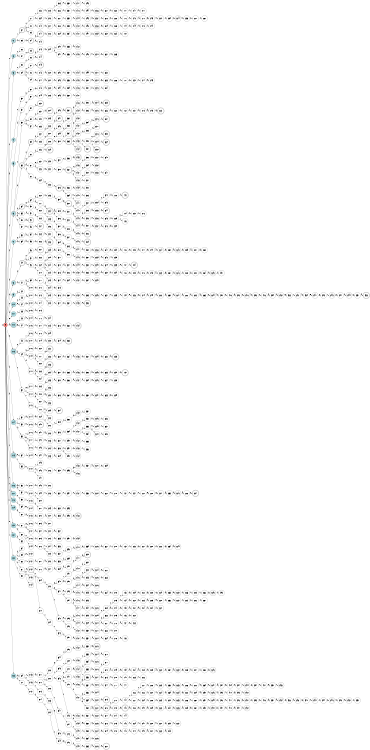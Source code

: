 digraph APTAALF {
__start0 [style = invis, shape = none, label = "", width = 0, height = 0];

rankdir=LR;
size="8,5";

s0 [style="filled", color="black", fillcolor="#ff817b" shape="circle", label="q0"];
s1 [style="rounded,filled", color="black", fillcolor="powderblue" shape="doublecircle", label="q1"];
s2 [style="filled", color="black", fillcolor="powderblue" shape="circle", label="q2"];
s3 [style="rounded,filled", color="black", fillcolor="powderblue" shape="doublecircle", label="q3"];
s4 [style="filled", color="black", fillcolor="powderblue" shape="circle", label="q4"];
s5 [style="filled", color="black", fillcolor="powderblue" shape="circle", label="q5"];
s6 [style="rounded,filled", color="black", fillcolor="powderblue" shape="doublecircle", label="q6"];
s7 [style="filled", color="black", fillcolor="powderblue" shape="circle", label="q7"];
s8 [style="rounded,filled", color="black", fillcolor="powderblue" shape="doublecircle", label="q8"];
s9 [style="filled", color="black", fillcolor="powderblue" shape="circle", label="q9"];
s10 [style="filled", color="black", fillcolor="powderblue" shape="circle", label="q10"];
s11 [style="filled", color="black", fillcolor="powderblue" shape="circle", label="q11"];
s12 [style="rounded,filled", color="black", fillcolor="powderblue" shape="doublecircle", label="q12"];
s13 [style="rounded,filled", color="black", fillcolor="powderblue" shape="doublecircle", label="q13"];
s14 [style="filled", color="black", fillcolor="powderblue" shape="circle", label="q14"];
s15 [style="rounded,filled", color="black", fillcolor="powderblue" shape="doublecircle", label="q15"];
s16 [style="filled", color="black", fillcolor="powderblue" shape="circle", label="q16"];
s17 [style="filled", color="black", fillcolor="powderblue" shape="circle", label="q17"];
s18 [style="filled", color="black", fillcolor="powderblue" shape="circle", label="q18"];
s19 [style="filled", color="black", fillcolor="powderblue" shape="circle", label="q19"];
s20 [style="filled", color="black", fillcolor="powderblue" shape="circle", label="q20"];
s21 [style="filled", color="black", fillcolor="powderblue" shape="circle", label="q21"];
s22 [style="filled", color="black", fillcolor="powderblue" shape="circle", label="q22"];
s23 [style="filled", color="black", fillcolor="powderblue" shape="circle", label="q23"];
s24 [style="rounded,filled", color="black", fillcolor="white" shape="doublecircle", label="q24"];
s25 [style="filled", color="black", fillcolor="white" shape="circle", label="q25"];
s26 [style="filled", color="black", fillcolor="white" shape="circle", label="q26"];
s27 [style="filled", color="black", fillcolor="white" shape="circle", label="q27"];
s28 [style="filled", color="black", fillcolor="white" shape="circle", label="q28"];
s29 [style="filled", color="black", fillcolor="white" shape="circle", label="q29"];
s30 [style="filled", color="black", fillcolor="white" shape="circle", label="q30"];
s31 [style="filled", color="black", fillcolor="white" shape="circle", label="q31"];
s32 [style="filled", color="black", fillcolor="white" shape="circle", label="q32"];
s33 [style="rounded,filled", color="black", fillcolor="white" shape="doublecircle", label="q33"];
s34 [style="rounded,filled", color="black", fillcolor="white" shape="doublecircle", label="q34"];
s35 [style="filled", color="black", fillcolor="white" shape="circle", label="q35"];
s36 [style="filled", color="black", fillcolor="white" shape="circle", label="q36"];
s37 [style="filled", color="black", fillcolor="white" shape="circle", label="q37"];
s38 [style="filled", color="black", fillcolor="white" shape="circle", label="q38"];
s39 [style="filled", color="black", fillcolor="white" shape="circle", label="q39"];
s40 [style="rounded,filled", color="black", fillcolor="white" shape="doublecircle", label="q40"];
s41 [style="filled", color="black", fillcolor="white" shape="circle", label="q41"];
s42 [style="filled", color="black", fillcolor="white" shape="circle", label="q42"];
s43 [style="filled", color="black", fillcolor="white" shape="circle", label="q43"];
s44 [style="filled", color="black", fillcolor="white" shape="circle", label="q44"];
s45 [style="filled", color="black", fillcolor="white" shape="circle", label="q45"];
s46 [style="filled", color="black", fillcolor="white" shape="circle", label="q46"];
s47 [style="filled", color="black", fillcolor="white" shape="circle", label="q47"];
s48 [style="filled", color="black", fillcolor="white" shape="circle", label="q48"];
s49 [style="filled", color="black", fillcolor="white" shape="circle", label="q49"];
s50 [style="filled", color="black", fillcolor="white" shape="circle", label="q50"];
s51 [style="filled", color="black", fillcolor="white" shape="circle", label="q51"];
s52 [style="filled", color="black", fillcolor="white" shape="circle", label="q52"];
s53 [style="filled", color="black", fillcolor="white" shape="circle", label="q53"];
s54 [style="filled", color="black", fillcolor="white" shape="circle", label="q54"];
s55 [style="rounded,filled", color="black", fillcolor="white" shape="doublecircle", label="q55"];
s56 [style="filled", color="black", fillcolor="white" shape="circle", label="q56"];
s57 [style="filled", color="black", fillcolor="white" shape="circle", label="q57"];
s58 [style="filled", color="black", fillcolor="white" shape="circle", label="q58"];
s59 [style="filled", color="black", fillcolor="white" shape="circle", label="q59"];
s60 [style="filled", color="black", fillcolor="white" shape="circle", label="q60"];
s61 [style="filled", color="black", fillcolor="white" shape="circle", label="q61"];
s62 [style="filled", color="black", fillcolor="white" shape="circle", label="q62"];
s63 [style="filled", color="black", fillcolor="white" shape="circle", label="q63"];
s64 [style="filled", color="black", fillcolor="white" shape="circle", label="q64"];
s65 [style="filled", color="black", fillcolor="white" shape="circle", label="q65"];
s66 [style="filled", color="black", fillcolor="white" shape="circle", label="q66"];
s67 [style="filled", color="black", fillcolor="white" shape="circle", label="q67"];
s68 [style="filled", color="black", fillcolor="white" shape="circle", label="q68"];
s69 [style="filled", color="black", fillcolor="white" shape="circle", label="q69"];
s70 [style="filled", color="black", fillcolor="white" shape="circle", label="q70"];
s71 [style="filled", color="black", fillcolor="white" shape="circle", label="q71"];
s72 [style="filled", color="black", fillcolor="white" shape="circle", label="q72"];
s73 [style="filled", color="black", fillcolor="white" shape="circle", label="q73"];
s74 [style="rounded,filled", color="black", fillcolor="white" shape="doublecircle", label="q74"];
s75 [style="rounded,filled", color="black", fillcolor="white" shape="doublecircle", label="q75"];
s76 [style="filled", color="black", fillcolor="white" shape="circle", label="q76"];
s77 [style="filled", color="black", fillcolor="white" shape="circle", label="q77"];
s78 [style="filled", color="black", fillcolor="white" shape="circle", label="q78"];
s79 [style="filled", color="black", fillcolor="white" shape="circle", label="q79"];
s80 [style="filled", color="black", fillcolor="white" shape="circle", label="q80"];
s81 [style="filled", color="black", fillcolor="white" shape="circle", label="q81"];
s82 [style="filled", color="black", fillcolor="white" shape="circle", label="q82"];
s83 [style="filled", color="black", fillcolor="white" shape="circle", label="q83"];
s84 [style="filled", color="black", fillcolor="white" shape="circle", label="q84"];
s85 [style="rounded,filled", color="black", fillcolor="white" shape="doublecircle", label="q85"];
s86 [style="filled", color="black", fillcolor="white" shape="circle", label="q86"];
s87 [style="filled", color="black", fillcolor="white" shape="circle", label="q87"];
s88 [style="filled", color="black", fillcolor="white" shape="circle", label="q88"];
s89 [style="filled", color="black", fillcolor="white" shape="circle", label="q89"];
s90 [style="filled", color="black", fillcolor="white" shape="circle", label="q90"];
s91 [style="filled", color="black", fillcolor="white" shape="circle", label="q91"];
s92 [style="rounded,filled", color="black", fillcolor="white" shape="doublecircle", label="q92"];
s93 [style="filled", color="black", fillcolor="white" shape="circle", label="q93"];
s94 [style="filled", color="black", fillcolor="white" shape="circle", label="q94"];
s95 [style="filled", color="black", fillcolor="white" shape="circle", label="q95"];
s96 [style="filled", color="black", fillcolor="white" shape="circle", label="q96"];
s97 [style="filled", color="black", fillcolor="white" shape="circle", label="q97"];
s98 [style="filled", color="black", fillcolor="white" shape="circle", label="q98"];
s99 [style="filled", color="black", fillcolor="white" shape="circle", label="q99"];
s100 [style="filled", color="black", fillcolor="white" shape="circle", label="q100"];
s101 [style="filled", color="black", fillcolor="white" shape="circle", label="q101"];
s102 [style="filled", color="black", fillcolor="white" shape="circle", label="q102"];
s103 [style="filled", color="black", fillcolor="white" shape="circle", label="q103"];
s104 [style="filled", color="black", fillcolor="white" shape="circle", label="q104"];
s105 [style="filled", color="black", fillcolor="white" shape="circle", label="q105"];
s106 [style="filled", color="black", fillcolor="white" shape="circle", label="q106"];
s107 [style="filled", color="black", fillcolor="white" shape="circle", label="q107"];
s108 [style="filled", color="black", fillcolor="white" shape="circle", label="q108"];
s109 [style="filled", color="black", fillcolor="white" shape="circle", label="q109"];
s110 [style="filled", color="black", fillcolor="white" shape="circle", label="q110"];
s111 [style="filled", color="black", fillcolor="white" shape="circle", label="q111"];
s112 [style="filled", color="black", fillcolor="white" shape="circle", label="q112"];
s113 [style="filled", color="black", fillcolor="white" shape="circle", label="q113"];
s114 [style="filled", color="black", fillcolor="white" shape="circle", label="q114"];
s115 [style="filled", color="black", fillcolor="white" shape="circle", label="q115"];
s116 [style="filled", color="black", fillcolor="white" shape="circle", label="q116"];
s117 [style="filled", color="black", fillcolor="white" shape="circle", label="q117"];
s118 [style="filled", color="black", fillcolor="white" shape="circle", label="q118"];
s119 [style="filled", color="black", fillcolor="white" shape="circle", label="q119"];
s120 [style="filled", color="black", fillcolor="white" shape="circle", label="q120"];
s121 [style="filled", color="black", fillcolor="white" shape="circle", label="q121"];
s122 [style="filled", color="black", fillcolor="white" shape="circle", label="q122"];
s123 [style="filled", color="black", fillcolor="white" shape="circle", label="q123"];
s124 [style="filled", color="black", fillcolor="white" shape="circle", label="q124"];
s125 [style="filled", color="black", fillcolor="white" shape="circle", label="q125"];
s126 [style="filled", color="black", fillcolor="white" shape="circle", label="q126"];
s127 [style="filled", color="black", fillcolor="white" shape="circle", label="q127"];
s128 [style="filled", color="black", fillcolor="white" shape="circle", label="q128"];
s129 [style="filled", color="black", fillcolor="white" shape="circle", label="q129"];
s130 [style="filled", color="black", fillcolor="white" shape="circle", label="q130"];
s131 [style="filled", color="black", fillcolor="white" shape="circle", label="q131"];
s132 [style="rounded,filled", color="black", fillcolor="white" shape="doublecircle", label="q132"];
s133 [style="filled", color="black", fillcolor="white" shape="circle", label="q133"];
s134 [style="filled", color="black", fillcolor="white" shape="circle", label="q134"];
s135 [style="filled", color="black", fillcolor="white" shape="circle", label="q135"];
s136 [style="filled", color="black", fillcolor="white" shape="circle", label="q136"];
s137 [style="filled", color="black", fillcolor="white" shape="circle", label="q137"];
s138 [style="filled", color="black", fillcolor="white" shape="circle", label="q138"];
s139 [style="filled", color="black", fillcolor="white" shape="circle", label="q139"];
s140 [style="filled", color="black", fillcolor="white" shape="circle", label="q140"];
s141 [style="rounded,filled", color="black", fillcolor="white" shape="doublecircle", label="q141"];
s142 [style="filled", color="black", fillcolor="white" shape="circle", label="q142"];
s143 [style="filled", color="black", fillcolor="white" shape="circle", label="q143"];
s144 [style="filled", color="black", fillcolor="white" shape="circle", label="q144"];
s145 [style="rounded,filled", color="black", fillcolor="white" shape="doublecircle", label="q145"];
s146 [style="filled", color="black", fillcolor="white" shape="circle", label="q146"];
s147 [style="filled", color="black", fillcolor="white" shape="circle", label="q147"];
s148 [style="filled", color="black", fillcolor="white" shape="circle", label="q148"];
s149 [style="filled", color="black", fillcolor="white" shape="circle", label="q149"];
s150 [style="rounded,filled", color="black", fillcolor="white" shape="doublecircle", label="q150"];
s151 [style="filled", color="black", fillcolor="white" shape="circle", label="q151"];
s152 [style="filled", color="black", fillcolor="white" shape="circle", label="q152"];
s153 [style="filled", color="black", fillcolor="white" shape="circle", label="q153"];
s154 [style="filled", color="black", fillcolor="white" shape="circle", label="q154"];
s155 [style="filled", color="black", fillcolor="white" shape="circle", label="q155"];
s156 [style="filled", color="black", fillcolor="white" shape="circle", label="q156"];
s157 [style="filled", color="black", fillcolor="white" shape="circle", label="q157"];
s158 [style="filled", color="black", fillcolor="white" shape="circle", label="q158"];
s159 [style="filled", color="black", fillcolor="white" shape="circle", label="q159"];
s160 [style="filled", color="black", fillcolor="white" shape="circle", label="q160"];
s161 [style="filled", color="black", fillcolor="white" shape="circle", label="q161"];
s162 [style="filled", color="black", fillcolor="white" shape="circle", label="q162"];
s163 [style="filled", color="black", fillcolor="white" shape="circle", label="q163"];
s164 [style="rounded,filled", color="black", fillcolor="white" shape="doublecircle", label="q164"];
s165 [style="filled", color="black", fillcolor="white" shape="circle", label="q165"];
s166 [style="filled", color="black", fillcolor="white" shape="circle", label="q166"];
s167 [style="rounded,filled", color="black", fillcolor="white" shape="doublecircle", label="q167"];
s168 [style="filled", color="black", fillcolor="white" shape="circle", label="q168"];
s169 [style="filled", color="black", fillcolor="white" shape="circle", label="q169"];
s170 [style="filled", color="black", fillcolor="white" shape="circle", label="q170"];
s171 [style="filled", color="black", fillcolor="white" shape="circle", label="q171"];
s172 [style="filled", color="black", fillcolor="white" shape="circle", label="q172"];
s173 [style="filled", color="black", fillcolor="white" shape="circle", label="q173"];
s174 [style="filled", color="black", fillcolor="white" shape="circle", label="q174"];
s175 [style="filled", color="black", fillcolor="white" shape="circle", label="q175"];
s176 [style="filled", color="black", fillcolor="white" shape="circle", label="q176"];
s177 [style="filled", color="black", fillcolor="white" shape="circle", label="q177"];
s178 [style="filled", color="black", fillcolor="white" shape="circle", label="q178"];
s179 [style="filled", color="black", fillcolor="white" shape="circle", label="q179"];
s180 [style="filled", color="black", fillcolor="white" shape="circle", label="q180"];
s181 [style="filled", color="black", fillcolor="white" shape="circle", label="q181"];
s182 [style="filled", color="black", fillcolor="white" shape="circle", label="q182"];
s183 [style="filled", color="black", fillcolor="white" shape="circle", label="q183"];
s184 [style="filled", color="black", fillcolor="white" shape="circle", label="q184"];
s185 [style="filled", color="black", fillcolor="white" shape="circle", label="q185"];
s186 [style="filled", color="black", fillcolor="white" shape="circle", label="q186"];
s187 [style="filled", color="black", fillcolor="white" shape="circle", label="q187"];
s188 [style="filled", color="black", fillcolor="white" shape="circle", label="q188"];
s189 [style="filled", color="black", fillcolor="white" shape="circle", label="q189"];
s190 [style="rounded,filled", color="black", fillcolor="white" shape="doublecircle", label="q190"];
s191 [style="filled", color="black", fillcolor="white" shape="circle", label="q191"];
s192 [style="filled", color="black", fillcolor="white" shape="circle", label="q192"];
s193 [style="filled", color="black", fillcolor="white" shape="circle", label="q193"];
s194 [style="filled", color="black", fillcolor="white" shape="circle", label="q194"];
s195 [style="filled", color="black", fillcolor="white" shape="circle", label="q195"];
s196 [style="filled", color="black", fillcolor="white" shape="circle", label="q196"];
s197 [style="filled", color="black", fillcolor="white" shape="circle", label="q197"];
s198 [style="filled", color="black", fillcolor="white" shape="circle", label="q198"];
s199 [style="filled", color="black", fillcolor="white" shape="circle", label="q199"];
s200 [style="filled", color="black", fillcolor="white" shape="circle", label="q200"];
s201 [style="filled", color="black", fillcolor="white" shape="circle", label="q201"];
s202 [style="filled", color="black", fillcolor="white" shape="circle", label="q202"];
s203 [style="filled", color="black", fillcolor="white" shape="circle", label="q203"];
s204 [style="filled", color="black", fillcolor="white" shape="circle", label="q204"];
s205 [style="filled", color="black", fillcolor="white" shape="circle", label="q205"];
s206 [style="filled", color="black", fillcolor="white" shape="circle", label="q206"];
s207 [style="filled", color="black", fillcolor="white" shape="circle", label="q207"];
s208 [style="filled", color="black", fillcolor="white" shape="circle", label="q208"];
s209 [style="filled", color="black", fillcolor="white" shape="circle", label="q209"];
s210 [style="filled", color="black", fillcolor="white" shape="circle", label="q210"];
s211 [style="filled", color="black", fillcolor="white" shape="circle", label="q211"];
s212 [style="filled", color="black", fillcolor="white" shape="circle", label="q212"];
s213 [style="filled", color="black", fillcolor="white" shape="circle", label="q213"];
s214 [style="filled", color="black", fillcolor="white" shape="circle", label="q214"];
s215 [style="filled", color="black", fillcolor="white" shape="circle", label="q215"];
s216 [style="filled", color="black", fillcolor="white" shape="circle", label="q216"];
s217 [style="filled", color="black", fillcolor="white" shape="circle", label="q217"];
s218 [style="filled", color="black", fillcolor="white" shape="circle", label="q218"];
s219 [style="filled", color="black", fillcolor="white" shape="circle", label="q219"];
s220 [style="filled", color="black", fillcolor="white" shape="circle", label="q220"];
s221 [style="filled", color="black", fillcolor="white" shape="circle", label="q221"];
s222 [style="filled", color="black", fillcolor="white" shape="circle", label="q222"];
s223 [style="filled", color="black", fillcolor="white" shape="circle", label="q223"];
s224 [style="rounded,filled", color="black", fillcolor="white" shape="doublecircle", label="q224"];
s225 [style="filled", color="black", fillcolor="white" shape="circle", label="q225"];
s226 [style="filled", color="black", fillcolor="white" shape="circle", label="q226"];
s227 [style="filled", color="black", fillcolor="white" shape="circle", label="q227"];
s228 [style="rounded,filled", color="black", fillcolor="white" shape="doublecircle", label="q228"];
s229 [style="rounded,filled", color="black", fillcolor="white" shape="doublecircle", label="q229"];
s230 [style="filled", color="black", fillcolor="white" shape="circle", label="q230"];
s231 [style="filled", color="black", fillcolor="white" shape="circle", label="q231"];
s232 [style="filled", color="black", fillcolor="white" shape="circle", label="q232"];
s233 [style="filled", color="black", fillcolor="white" shape="circle", label="q233"];
s234 [style="rounded,filled", color="black", fillcolor="white" shape="doublecircle", label="q234"];
s235 [style="filled", color="black", fillcolor="white" shape="circle", label="q235"];
s236 [style="filled", color="black", fillcolor="white" shape="circle", label="q236"];
s237 [style="filled", color="black", fillcolor="white" shape="circle", label="q237"];
s238 [style="rounded,filled", color="black", fillcolor="white" shape="doublecircle", label="q238"];
s239 [style="filled", color="black", fillcolor="white" shape="circle", label="q239"];
s240 [style="filled", color="black", fillcolor="white" shape="circle", label="q240"];
s241 [style="filled", color="black", fillcolor="white" shape="circle", label="q241"];
s242 [style="filled", color="black", fillcolor="white" shape="circle", label="q242"];
s243 [style="filled", color="black", fillcolor="white" shape="circle", label="q243"];
s244 [style="filled", color="black", fillcolor="white" shape="circle", label="q244"];
s245 [style="filled", color="black", fillcolor="white" shape="circle", label="q245"];
s246 [style="filled", color="black", fillcolor="white" shape="circle", label="q246"];
s247 [style="filled", color="black", fillcolor="white" shape="circle", label="q247"];
s248 [style="filled", color="black", fillcolor="white" shape="circle", label="q248"];
s249 [style="filled", color="black", fillcolor="white" shape="circle", label="q249"];
s250 [style="filled", color="black", fillcolor="white" shape="circle", label="q250"];
s251 [style="rounded,filled", color="black", fillcolor="white" shape="doublecircle", label="q251"];
s252 [style="filled", color="black", fillcolor="white" shape="circle", label="q252"];
s253 [style="rounded,filled", color="black", fillcolor="white" shape="doublecircle", label="q253"];
s254 [style="filled", color="black", fillcolor="white" shape="circle", label="q254"];
s255 [style="filled", color="black", fillcolor="white" shape="circle", label="q255"];
s256 [style="filled", color="black", fillcolor="white" shape="circle", label="q256"];
s257 [style="filled", color="black", fillcolor="white" shape="circle", label="q257"];
s258 [style="filled", color="black", fillcolor="white" shape="circle", label="q258"];
s259 [style="filled", color="black", fillcolor="white" shape="circle", label="q259"];
s260 [style="filled", color="black", fillcolor="white" shape="circle", label="q260"];
s261 [style="filled", color="black", fillcolor="white" shape="circle", label="q261"];
s262 [style="filled", color="black", fillcolor="white" shape="circle", label="q262"];
s263 [style="filled", color="black", fillcolor="white" shape="circle", label="q263"];
s264 [style="filled", color="black", fillcolor="white" shape="circle", label="q264"];
s265 [style="filled", color="black", fillcolor="white" shape="circle", label="q265"];
s266 [style="filled", color="black", fillcolor="white" shape="circle", label="q266"];
s267 [style="filled", color="black", fillcolor="white" shape="circle", label="q267"];
s268 [style="filled", color="black", fillcolor="white" shape="circle", label="q268"];
s269 [style="filled", color="black", fillcolor="white" shape="circle", label="q269"];
s270 [style="filled", color="black", fillcolor="white" shape="circle", label="q270"];
s271 [style="filled", color="black", fillcolor="white" shape="circle", label="q271"];
s272 [style="filled", color="black", fillcolor="white" shape="circle", label="q272"];
s273 [style="filled", color="black", fillcolor="white" shape="circle", label="q273"];
s274 [style="filled", color="black", fillcolor="white" shape="circle", label="q274"];
s275 [style="filled", color="black", fillcolor="white" shape="circle", label="q275"];
s276 [style="filled", color="black", fillcolor="white" shape="circle", label="q276"];
s277 [style="filled", color="black", fillcolor="white" shape="circle", label="q277"];
s278 [style="filled", color="black", fillcolor="white" shape="circle", label="q278"];
s279 [style="filled", color="black", fillcolor="white" shape="circle", label="q279"];
s280 [style="filled", color="black", fillcolor="white" shape="circle", label="q280"];
s281 [style="filled", color="black", fillcolor="white" shape="circle", label="q281"];
s282 [style="filled", color="black", fillcolor="white" shape="circle", label="q282"];
s283 [style="filled", color="black", fillcolor="white" shape="circle", label="q283"];
s284 [style="filled", color="black", fillcolor="white" shape="circle", label="q284"];
s285 [style="filled", color="black", fillcolor="white" shape="circle", label="q285"];
s286 [style="filled", color="black", fillcolor="white" shape="circle", label="q286"];
s287 [style="filled", color="black", fillcolor="white" shape="circle", label="q287"];
s288 [style="filled", color="black", fillcolor="white" shape="circle", label="q288"];
s289 [style="filled", color="black", fillcolor="white" shape="circle", label="q289"];
s290 [style="filled", color="black", fillcolor="white" shape="circle", label="q290"];
s291 [style="filled", color="black", fillcolor="white" shape="circle", label="q291"];
s292 [style="filled", color="black", fillcolor="white" shape="circle", label="q292"];
s293 [style="filled", color="black", fillcolor="white" shape="circle", label="q293"];
s294 [style="filled", color="black", fillcolor="white" shape="circle", label="q294"];
s295 [style="filled", color="black", fillcolor="white" shape="circle", label="q295"];
s296 [style="filled", color="black", fillcolor="white" shape="circle", label="q296"];
s297 [style="rounded,filled", color="black", fillcolor="white" shape="doublecircle", label="q297"];
s298 [style="filled", color="black", fillcolor="white" shape="circle", label="q298"];
s299 [style="filled", color="black", fillcolor="white" shape="circle", label="q299"];
s300 [style="filled", color="black", fillcolor="white" shape="circle", label="q300"];
s301 [style="filled", color="black", fillcolor="white" shape="circle", label="q301"];
s302 [style="filled", color="black", fillcolor="white" shape="circle", label="q302"];
s303 [style="rounded,filled", color="black", fillcolor="white" shape="doublecircle", label="q303"];
s304 [style="filled", color="black", fillcolor="white" shape="circle", label="q304"];
s305 [style="filled", color="black", fillcolor="white" shape="circle", label="q305"];
s306 [style="filled", color="black", fillcolor="white" shape="circle", label="q306"];
s307 [style="filled", color="black", fillcolor="white" shape="circle", label="q307"];
s308 [style="filled", color="black", fillcolor="white" shape="circle", label="q308"];
s309 [style="filled", color="black", fillcolor="white" shape="circle", label="q309"];
s310 [style="filled", color="black", fillcolor="white" shape="circle", label="q310"];
s311 [style="filled", color="black", fillcolor="white" shape="circle", label="q311"];
s312 [style="filled", color="black", fillcolor="white" shape="circle", label="q312"];
s313 [style="filled", color="black", fillcolor="white" shape="circle", label="q313"];
s314 [style="filled", color="black", fillcolor="white" shape="circle", label="q314"];
s315 [style="filled", color="black", fillcolor="white" shape="circle", label="q315"];
s316 [style="filled", color="black", fillcolor="white" shape="circle", label="q316"];
s317 [style="filled", color="black", fillcolor="white" shape="circle", label="q317"];
s318 [style="filled", color="black", fillcolor="white" shape="circle", label="q318"];
s319 [style="filled", color="black", fillcolor="white" shape="circle", label="q319"];
s320 [style="filled", color="black", fillcolor="white" shape="circle", label="q320"];
s321 [style="filled", color="black", fillcolor="white" shape="circle", label="q321"];
s322 [style="filled", color="black", fillcolor="white" shape="circle", label="q322"];
s323 [style="filled", color="black", fillcolor="white" shape="circle", label="q323"];
s324 [style="rounded,filled", color="black", fillcolor="white" shape="doublecircle", label="q324"];
s325 [style="filled", color="black", fillcolor="white" shape="circle", label="q325"];
s326 [style="filled", color="black", fillcolor="white" shape="circle", label="q326"];
s327 [style="filled", color="black", fillcolor="white" shape="circle", label="q327"];
s328 [style="filled", color="black", fillcolor="white" shape="circle", label="q328"];
s329 [style="filled", color="black", fillcolor="white" shape="circle", label="q329"];
s330 [style="filled", color="black", fillcolor="white" shape="circle", label="q330"];
s331 [style="filled", color="black", fillcolor="white" shape="circle", label="q331"];
s332 [style="filled", color="black", fillcolor="white" shape="circle", label="q332"];
s333 [style="filled", color="black", fillcolor="white" shape="circle", label="q333"];
s334 [style="filled", color="black", fillcolor="white" shape="circle", label="q334"];
s335 [style="filled", color="black", fillcolor="white" shape="circle", label="q335"];
s336 [style="filled", color="black", fillcolor="white" shape="circle", label="q336"];
s337 [style="filled", color="black", fillcolor="white" shape="circle", label="q337"];
s338 [style="filled", color="black", fillcolor="white" shape="circle", label="q338"];
s339 [style="filled", color="black", fillcolor="white" shape="circle", label="q339"];
s340 [style="filled", color="black", fillcolor="white" shape="circle", label="q340"];
s341 [style="filled", color="black", fillcolor="white" shape="circle", label="q341"];
s342 [style="filled", color="black", fillcolor="white" shape="circle", label="q342"];
s343 [style="filled", color="black", fillcolor="white" shape="circle", label="q343"];
s344 [style="filled", color="black", fillcolor="white" shape="circle", label="q344"];
s345 [style="filled", color="black", fillcolor="white" shape="circle", label="q345"];
s346 [style="filled", color="black", fillcolor="white" shape="circle", label="q346"];
s347 [style="filled", color="black", fillcolor="white" shape="circle", label="q347"];
s348 [style="filled", color="black", fillcolor="white" shape="circle", label="q348"];
s349 [style="filled", color="black", fillcolor="white" shape="circle", label="q349"];
s350 [style="filled", color="black", fillcolor="white" shape="circle", label="q350"];
s351 [style="filled", color="black", fillcolor="white" shape="circle", label="q351"];
s352 [style="filled", color="black", fillcolor="white" shape="circle", label="q352"];
s353 [style="filled", color="black", fillcolor="white" shape="circle", label="q353"];
s354 [style="filled", color="black", fillcolor="white" shape="circle", label="q354"];
s355 [style="filled", color="black", fillcolor="white" shape="circle", label="q355"];
s356 [style="filled", color="black", fillcolor="white" shape="circle", label="q356"];
s357 [style="filled", color="black", fillcolor="white" shape="circle", label="q357"];
s358 [style="filled", color="black", fillcolor="white" shape="circle", label="q358"];
s359 [style="filled", color="black", fillcolor="white" shape="circle", label="q359"];
s360 [style="filled", color="black", fillcolor="white" shape="circle", label="q360"];
s361 [style="rounded,filled", color="black", fillcolor="white" shape="doublecircle", label="q361"];
s362 [style="filled", color="black", fillcolor="white" shape="circle", label="q362"];
s363 [style="filled", color="black", fillcolor="white" shape="circle", label="q363"];
s364 [style="filled", color="black", fillcolor="white" shape="circle", label="q364"];
s365 [style="rounded,filled", color="black", fillcolor="white" shape="doublecircle", label="q365"];
s366 [style="filled", color="black", fillcolor="white" shape="circle", label="q366"];
s367 [style="rounded,filled", color="black", fillcolor="white" shape="doublecircle", label="q367"];
s368 [style="filled", color="black", fillcolor="white" shape="circle", label="q368"];
s369 [style="filled", color="black", fillcolor="white" shape="circle", label="q369"];
s370 [style="rounded,filled", color="black", fillcolor="white" shape="doublecircle", label="q370"];
s371 [style="filled", color="black", fillcolor="white" shape="circle", label="q371"];
s372 [style="filled", color="black", fillcolor="white" shape="circle", label="q372"];
s373 [style="filled", color="black", fillcolor="white" shape="circle", label="q373"];
s374 [style="filled", color="black", fillcolor="white" shape="circle", label="q374"];
s375 [style="filled", color="black", fillcolor="white" shape="circle", label="q375"];
s376 [style="filled", color="black", fillcolor="white" shape="circle", label="q376"];
s377 [style="filled", color="black", fillcolor="white" shape="circle", label="q377"];
s378 [style="filled", color="black", fillcolor="white" shape="circle", label="q378"];
s379 [style="filled", color="black", fillcolor="white" shape="circle", label="q379"];
s380 [style="filled", color="black", fillcolor="white" shape="circle", label="q380"];
s381 [style="filled", color="black", fillcolor="white" shape="circle", label="q381"];
s382 [style="filled", color="black", fillcolor="white" shape="circle", label="q382"];
s383 [style="rounded,filled", color="black", fillcolor="white" shape="doublecircle", label="q383"];
s384 [style="filled", color="black", fillcolor="white" shape="circle", label="q384"];
s385 [style="filled", color="black", fillcolor="white" shape="circle", label="q385"];
s386 [style="filled", color="black", fillcolor="white" shape="circle", label="q386"];
s387 [style="filled", color="black", fillcolor="white" shape="circle", label="q387"];
s388 [style="filled", color="black", fillcolor="white" shape="circle", label="q388"];
s389 [style="filled", color="black", fillcolor="white" shape="circle", label="q389"];
s390 [style="filled", color="black", fillcolor="white" shape="circle", label="q390"];
s391 [style="filled", color="black", fillcolor="white" shape="circle", label="q391"];
s392 [style="filled", color="black", fillcolor="white" shape="circle", label="q392"];
s393 [style="filled", color="black", fillcolor="white" shape="circle", label="q393"];
s394 [style="filled", color="black", fillcolor="white" shape="circle", label="q394"];
s395 [style="filled", color="black", fillcolor="white" shape="circle", label="q395"];
s396 [style="filled", color="black", fillcolor="white" shape="circle", label="q396"];
s397 [style="filled", color="black", fillcolor="white" shape="circle", label="q397"];
s398 [style="filled", color="black", fillcolor="white" shape="circle", label="q398"];
s399 [style="filled", color="black", fillcolor="white" shape="circle", label="q399"];
s400 [style="filled", color="black", fillcolor="white" shape="circle", label="q400"];
s401 [style="filled", color="black", fillcolor="white" shape="circle", label="q401"];
s402 [style="filled", color="black", fillcolor="white" shape="circle", label="q402"];
s403 [style="filled", color="black", fillcolor="white" shape="circle", label="q403"];
s404 [style="filled", color="black", fillcolor="white" shape="circle", label="q404"];
s405 [style="filled", color="black", fillcolor="white" shape="circle", label="q405"];
s406 [style="filled", color="black", fillcolor="white" shape="circle", label="q406"];
s407 [style="filled", color="black", fillcolor="white" shape="circle", label="q407"];
s408 [style="filled", color="black", fillcolor="white" shape="circle", label="q408"];
s409 [style="filled", color="black", fillcolor="white" shape="circle", label="q409"];
s410 [style="filled", color="black", fillcolor="white" shape="circle", label="q410"];
s411 [style="filled", color="black", fillcolor="white" shape="circle", label="q411"];
s412 [style="filled", color="black", fillcolor="white" shape="circle", label="q412"];
s413 [style="filled", color="black", fillcolor="white" shape="circle", label="q413"];
s414 [style="filled", color="black", fillcolor="white" shape="circle", label="q414"];
s415 [style="filled", color="black", fillcolor="white" shape="circle", label="q415"];
s416 [style="filled", color="black", fillcolor="white" shape="circle", label="q416"];
s417 [style="filled", color="black", fillcolor="white" shape="circle", label="q417"];
s418 [style="filled", color="black", fillcolor="white" shape="circle", label="q418"];
s419 [style="filled", color="black", fillcolor="white" shape="circle", label="q419"];
s420 [style="filled", color="black", fillcolor="white" shape="circle", label="q420"];
s421 [style="filled", color="black", fillcolor="white" shape="circle", label="q421"];
s422 [style="filled", color="black", fillcolor="white" shape="circle", label="q422"];
s423 [style="filled", color="black", fillcolor="white" shape="circle", label="q423"];
s424 [style="filled", color="black", fillcolor="white" shape="circle", label="q424"];
s425 [style="filled", color="black", fillcolor="white" shape="circle", label="q425"];
s426 [style="filled", color="black", fillcolor="white" shape="circle", label="q426"];
s427 [style="filled", color="black", fillcolor="white" shape="circle", label="q427"];
s428 [style="filled", color="black", fillcolor="white" shape="circle", label="q428"];
s429 [style="filled", color="black", fillcolor="white" shape="circle", label="q429"];
s430 [style="filled", color="black", fillcolor="white" shape="circle", label="q430"];
s431 [style="filled", color="black", fillcolor="white" shape="circle", label="q431"];
s432 [style="filled", color="black", fillcolor="white" shape="circle", label="q432"];
s433 [style="filled", color="black", fillcolor="white" shape="circle", label="q433"];
s434 [style="rounded,filled", color="black", fillcolor="white" shape="doublecircle", label="q434"];
s435 [style="rounded,filled", color="black", fillcolor="white" shape="doublecircle", label="q435"];
s436 [style="filled", color="black", fillcolor="white" shape="circle", label="q436"];
s437 [style="filled", color="black", fillcolor="white" shape="circle", label="q437"];
s438 [style="filled", color="black", fillcolor="white" shape="circle", label="q438"];
s439 [style="filled", color="black", fillcolor="white" shape="circle", label="q439"];
s440 [style="filled", color="black", fillcolor="white" shape="circle", label="q440"];
s441 [style="filled", color="black", fillcolor="white" shape="circle", label="q441"];
s442 [style="filled", color="black", fillcolor="white" shape="circle", label="q442"];
s443 [style="filled", color="black", fillcolor="white" shape="circle", label="q443"];
s444 [style="filled", color="black", fillcolor="white" shape="circle", label="q444"];
s445 [style="filled", color="black", fillcolor="white" shape="circle", label="q445"];
s446 [style="filled", color="black", fillcolor="white" shape="circle", label="q446"];
s447 [style="filled", color="black", fillcolor="white" shape="circle", label="q447"];
s448 [style="filled", color="black", fillcolor="white" shape="circle", label="q448"];
s449 [style="filled", color="black", fillcolor="white" shape="circle", label="q449"];
s450 [style="filled", color="black", fillcolor="white" shape="circle", label="q450"];
s451 [style="filled", color="black", fillcolor="white" shape="circle", label="q451"];
s452 [style="filled", color="black", fillcolor="white" shape="circle", label="q452"];
s453 [style="filled", color="black", fillcolor="white" shape="circle", label="q453"];
s454 [style="rounded,filled", color="black", fillcolor="white" shape="doublecircle", label="q454"];
s455 [style="filled", color="black", fillcolor="white" shape="circle", label="q455"];
s456 [style="filled", color="black", fillcolor="white" shape="circle", label="q456"];
s457 [style="filled", color="black", fillcolor="white" shape="circle", label="q457"];
s458 [style="filled", color="black", fillcolor="white" shape="circle", label="q458"];
s459 [style="filled", color="black", fillcolor="white" shape="circle", label="q459"];
s460 [style="filled", color="black", fillcolor="white" shape="circle", label="q460"];
s461 [style="filled", color="black", fillcolor="white" shape="circle", label="q461"];
s462 [style="filled", color="black", fillcolor="white" shape="circle", label="q462"];
s463 [style="filled", color="black", fillcolor="white" shape="circle", label="q463"];
s464 [style="filled", color="black", fillcolor="white" shape="circle", label="q464"];
s465 [style="filled", color="black", fillcolor="white" shape="circle", label="q465"];
s466 [style="filled", color="black", fillcolor="white" shape="circle", label="q466"];
s467 [style="filled", color="black", fillcolor="white" shape="circle", label="q467"];
s468 [style="rounded,filled", color="black", fillcolor="white" shape="doublecircle", label="q468"];
s469 [style="filled", color="black", fillcolor="white" shape="circle", label="q469"];
s470 [style="filled", color="black", fillcolor="white" shape="circle", label="q470"];
s471 [style="filled", color="black", fillcolor="white" shape="circle", label="q471"];
s472 [style="filled", color="black", fillcolor="white" shape="circle", label="q472"];
s473 [style="filled", color="black", fillcolor="white" shape="circle", label="q473"];
s474 [style="filled", color="black", fillcolor="white" shape="circle", label="q474"];
s475 [style="filled", color="black", fillcolor="white" shape="circle", label="q475"];
s476 [style="filled", color="black", fillcolor="white" shape="circle", label="q476"];
s477 [style="filled", color="black", fillcolor="white" shape="circle", label="q477"];
s478 [style="filled", color="black", fillcolor="white" shape="circle", label="q478"];
s479 [style="filled", color="black", fillcolor="white" shape="circle", label="q479"];
s480 [style="filled", color="black", fillcolor="white" shape="circle", label="q480"];
s481 [style="filled", color="black", fillcolor="white" shape="circle", label="q481"];
s482 [style="filled", color="black", fillcolor="white" shape="circle", label="q482"];
s483 [style="filled", color="black", fillcolor="white" shape="circle", label="q483"];
s484 [style="rounded,filled", color="black", fillcolor="white" shape="doublecircle", label="q484"];
s485 [style="filled", color="black", fillcolor="white" shape="circle", label="q485"];
s486 [style="filled", color="black", fillcolor="white" shape="circle", label="q486"];
s487 [style="filled", color="black", fillcolor="white" shape="circle", label="q487"];
s488 [style="filled", color="black", fillcolor="white" shape="circle", label="q488"];
s489 [style="filled", color="black", fillcolor="white" shape="circle", label="q489"];
s490 [style="filled", color="black", fillcolor="white" shape="circle", label="q490"];
s491 [style="filled", color="black", fillcolor="white" shape="circle", label="q491"];
s492 [style="filled", color="black", fillcolor="white" shape="circle", label="q492"];
s493 [style="filled", color="black", fillcolor="white" shape="circle", label="q493"];
s494 [style="filled", color="black", fillcolor="white" shape="circle", label="q494"];
s495 [style="filled", color="black", fillcolor="white" shape="circle", label="q495"];
s496 [style="filled", color="black", fillcolor="white" shape="circle", label="q496"];
s497 [style="filled", color="black", fillcolor="white" shape="circle", label="q497"];
s498 [style="filled", color="black", fillcolor="white" shape="circle", label="q498"];
s499 [style="filled", color="black", fillcolor="white" shape="circle", label="q499"];
s500 [style="filled", color="black", fillcolor="white" shape="circle", label="q500"];
s501 [style="filled", color="black", fillcolor="white" shape="circle", label="q501"];
s502 [style="filled", color="black", fillcolor="white" shape="circle", label="q502"];
s503 [style="filled", color="black", fillcolor="white" shape="circle", label="q503"];
s504 [style="filled", color="black", fillcolor="white" shape="circle", label="q504"];
s505 [style="filled", color="black", fillcolor="white" shape="circle", label="q505"];
s506 [style="filled", color="black", fillcolor="white" shape="circle", label="q506"];
s507 [style="rounded,filled", color="black", fillcolor="white" shape="doublecircle", label="q507"];
s508 [style="filled", color="black", fillcolor="white" shape="circle", label="q508"];
s509 [style="filled", color="black", fillcolor="white" shape="circle", label="q509"];
s510 [style="filled", color="black", fillcolor="white" shape="circle", label="q510"];
s511 [style="filled", color="black", fillcolor="white" shape="circle", label="q511"];
s512 [style="filled", color="black", fillcolor="white" shape="circle", label="q512"];
s513 [style="filled", color="black", fillcolor="white" shape="circle", label="q513"];
s514 [style="filled", color="black", fillcolor="white" shape="circle", label="q514"];
s515 [style="filled", color="black", fillcolor="white" shape="circle", label="q515"];
s516 [style="filled", color="black", fillcolor="white" shape="circle", label="q516"];
s517 [style="filled", color="black", fillcolor="white" shape="circle", label="q517"];
s518 [style="rounded,filled", color="black", fillcolor="white" shape="doublecircle", label="q518"];
s519 [style="rounded,filled", color="black", fillcolor="white" shape="doublecircle", label="q519"];
s520 [style="filled", color="black", fillcolor="white" shape="circle", label="q520"];
s521 [style="filled", color="black", fillcolor="white" shape="circle", label="q521"];
s522 [style="filled", color="black", fillcolor="white" shape="circle", label="q522"];
s523 [style="filled", color="black", fillcolor="white" shape="circle", label="q523"];
s524 [style="filled", color="black", fillcolor="white" shape="circle", label="q524"];
s525 [style="filled", color="black", fillcolor="white" shape="circle", label="q525"];
s526 [style="rounded,filled", color="black", fillcolor="white" shape="doublecircle", label="q526"];
s527 [style="filled", color="black", fillcolor="white" shape="circle", label="q527"];
s528 [style="filled", color="black", fillcolor="white" shape="circle", label="q528"];
s529 [style="filled", color="black", fillcolor="white" shape="circle", label="q529"];
s530 [style="filled", color="black", fillcolor="white" shape="circle", label="q530"];
s531 [style="filled", color="black", fillcolor="white" shape="circle", label="q531"];
s532 [style="filled", color="black", fillcolor="white" shape="circle", label="q532"];
s533 [style="filled", color="black", fillcolor="white" shape="circle", label="q533"];
s534 [style="filled", color="black", fillcolor="white" shape="circle", label="q534"];
s535 [style="filled", color="black", fillcolor="white" shape="circle", label="q535"];
s536 [style="filled", color="black", fillcolor="white" shape="circle", label="q536"];
s537 [style="filled", color="black", fillcolor="white" shape="circle", label="q537"];
s538 [style="filled", color="black", fillcolor="white" shape="circle", label="q538"];
s539 [style="filled", color="black", fillcolor="white" shape="circle", label="q539"];
s540 [style="rounded,filled", color="black", fillcolor="white" shape="doublecircle", label="q540"];
s541 [style="filled", color="black", fillcolor="white" shape="circle", label="q541"];
s542 [style="filled", color="black", fillcolor="white" shape="circle", label="q542"];
s543 [style="filled", color="black", fillcolor="white" shape="circle", label="q543"];
s544 [style="filled", color="black", fillcolor="white" shape="circle", label="q544"];
s545 [style="filled", color="black", fillcolor="white" shape="circle", label="q545"];
s546 [style="filled", color="black", fillcolor="white" shape="circle", label="q546"];
s547 [style="filled", color="black", fillcolor="white" shape="circle", label="q547"];
s548 [style="filled", color="black", fillcolor="white" shape="circle", label="q548"];
s549 [style="filled", color="black", fillcolor="white" shape="circle", label="q549"];
s550 [style="filled", color="black", fillcolor="white" shape="circle", label="q550"];
s551 [style="filled", color="black", fillcolor="white" shape="circle", label="q551"];
s552 [style="filled", color="black", fillcolor="white" shape="circle", label="q552"];
s553 [style="filled", color="black", fillcolor="white" shape="circle", label="q553"];
s554 [style="filled", color="black", fillcolor="white" shape="circle", label="q554"];
s555 [style="filled", color="black", fillcolor="white" shape="circle", label="q555"];
s556 [style="rounded,filled", color="black", fillcolor="white" shape="doublecircle", label="q556"];
s557 [style="filled", color="black", fillcolor="white" shape="circle", label="q557"];
s558 [style="filled", color="black", fillcolor="white" shape="circle", label="q558"];
s559 [style="filled", color="black", fillcolor="white" shape="circle", label="q559"];
s560 [style="filled", color="black", fillcolor="white" shape="circle", label="q560"];
s561 [style="filled", color="black", fillcolor="white" shape="circle", label="q561"];
s562 [style="filled", color="black", fillcolor="white" shape="circle", label="q562"];
s563 [style="filled", color="black", fillcolor="white" shape="circle", label="q563"];
s564 [style="filled", color="black", fillcolor="white" shape="circle", label="q564"];
s565 [style="filled", color="black", fillcolor="white" shape="circle", label="q565"];
s566 [style="filled", color="black", fillcolor="white" shape="circle", label="q566"];
s567 [style="filled", color="black", fillcolor="white" shape="circle", label="q567"];
s568 [style="filled", color="black", fillcolor="white" shape="circle", label="q568"];
s569 [style="filled", color="black", fillcolor="white" shape="circle", label="q569"];
s570 [style="filled", color="black", fillcolor="white" shape="circle", label="q570"];
s571 [style="filled", color="black", fillcolor="white" shape="circle", label="q571"];
s572 [style="filled", color="black", fillcolor="white" shape="circle", label="q572"];
s573 [style="filled", color="black", fillcolor="white" shape="circle", label="q573"];
s574 [style="filled", color="black", fillcolor="white" shape="circle", label="q574"];
s575 [style="filled", color="black", fillcolor="white" shape="circle", label="q575"];
s576 [style="filled", color="black", fillcolor="white" shape="circle", label="q576"];
s577 [style="filled", color="black", fillcolor="white" shape="circle", label="q577"];
s578 [style="filled", color="black", fillcolor="white" shape="circle", label="q578"];
s579 [style="filled", color="black", fillcolor="white" shape="circle", label="q579"];
s580 [style="rounded,filled", color="black", fillcolor="white" shape="doublecircle", label="q580"];
s581 [style="filled", color="black", fillcolor="white" shape="circle", label="q581"];
s582 [style="filled", color="black", fillcolor="white" shape="circle", label="q582"];
s583 [style="filled", color="black", fillcolor="white" shape="circle", label="q583"];
s584 [style="filled", color="black", fillcolor="white" shape="circle", label="q584"];
s585 [style="filled", color="black", fillcolor="white" shape="circle", label="q585"];
s586 [style="filled", color="black", fillcolor="white" shape="circle", label="q586"];
s587 [style="filled", color="black", fillcolor="white" shape="circle", label="q587"];
s588 [style="filled", color="black", fillcolor="white" shape="circle", label="q588"];
s589 [style="filled", color="black", fillcolor="white" shape="circle", label="q589"];
s590 [style="filled", color="black", fillcolor="white" shape="circle", label="q590"];
s591 [style="filled", color="black", fillcolor="white" shape="circle", label="q591"];
s592 [style="filled", color="black", fillcolor="white" shape="circle", label="q592"];
s593 [style="filled", color="black", fillcolor="white" shape="circle", label="q593"];
s594 [style="filled", color="black", fillcolor="white" shape="circle", label="q594"];
s595 [style="filled", color="black", fillcolor="white" shape="circle", label="q595"];
s596 [style="filled", color="black", fillcolor="white" shape="circle", label="q596"];
s597 [style="filled", color="black", fillcolor="white" shape="circle", label="q597"];
s598 [style="filled", color="black", fillcolor="white" shape="circle", label="q598"];
s599 [style="filled", color="black", fillcolor="white" shape="circle", label="q599"];
s600 [style="filled", color="black", fillcolor="white" shape="circle", label="q600"];
s601 [style="filled", color="black", fillcolor="white" shape="circle", label="q601"];
s602 [style="filled", color="black", fillcolor="white" shape="circle", label="q602"];
s603 [style="filled", color="black", fillcolor="white" shape="circle", label="q603"];
s604 [style="filled", color="black", fillcolor="white" shape="circle", label="q604"];
s605 [style="filled", color="black", fillcolor="white" shape="circle", label="q605"];
s606 [style="filled", color="black", fillcolor="white" shape="circle", label="q606"];
s607 [style="filled", color="black", fillcolor="white" shape="circle", label="q607"];
s608 [style="filled", color="black", fillcolor="white" shape="circle", label="q608"];
s609 [style="filled", color="black", fillcolor="white" shape="circle", label="q609"];
s610 [style="filled", color="black", fillcolor="white" shape="circle", label="q610"];
s611 [style="filled", color="black", fillcolor="white" shape="circle", label="q611"];
s612 [style="filled", color="black", fillcolor="white" shape="circle", label="q612"];
s613 [style="rounded,filled", color="black", fillcolor="white" shape="doublecircle", label="q613"];
s614 [style="filled", color="black", fillcolor="white" shape="circle", label="q614"];
s615 [style="filled", color="black", fillcolor="white" shape="circle", label="q615"];
s616 [style="filled", color="black", fillcolor="white" shape="circle", label="q616"];
s617 [style="filled", color="black", fillcolor="white" shape="circle", label="q617"];
s618 [style="filled", color="black", fillcolor="white" shape="circle", label="q618"];
s619 [style="filled", color="black", fillcolor="white" shape="circle", label="q619"];
s620 [style="filled", color="black", fillcolor="white" shape="circle", label="q620"];
s621 [style="rounded,filled", color="black", fillcolor="white" shape="doublecircle", label="q621"];
s622 [style="filled", color="black", fillcolor="white" shape="circle", label="q622"];
s623 [style="filled", color="black", fillcolor="white" shape="circle", label="q623"];
s624 [style="filled", color="black", fillcolor="white" shape="circle", label="q624"];
s625 [style="filled", color="black", fillcolor="white" shape="circle", label="q625"];
s626 [style="filled", color="black", fillcolor="white" shape="circle", label="q626"];
s627 [style="filled", color="black", fillcolor="white" shape="circle", label="q627"];
s628 [style="filled", color="black", fillcolor="white" shape="circle", label="q628"];
s629 [style="filled", color="black", fillcolor="white" shape="circle", label="q629"];
s630 [style="filled", color="black", fillcolor="white" shape="circle", label="q630"];
s631 [style="filled", color="black", fillcolor="white" shape="circle", label="q631"];
s632 [style="filled", color="black", fillcolor="white" shape="circle", label="q632"];
s633 [style="filled", color="black", fillcolor="white" shape="circle", label="q633"];
s634 [style="filled", color="black", fillcolor="white" shape="circle", label="q634"];
s635 [style="rounded,filled", color="black", fillcolor="white" shape="doublecircle", label="q635"];
s636 [style="filled", color="black", fillcolor="white" shape="circle", label="q636"];
s637 [style="rounded,filled", color="black", fillcolor="white" shape="doublecircle", label="q637"];
s638 [style="rounded,filled", color="black", fillcolor="white" shape="doublecircle", label="q638"];
s639 [style="rounded,filled", color="black", fillcolor="white" shape="doublecircle", label="q639"];
s640 [style="filled", color="black", fillcolor="white" shape="circle", label="q640"];
s641 [style="filled", color="black", fillcolor="white" shape="circle", label="q641"];
s642 [style="filled", color="black", fillcolor="white" shape="circle", label="q642"];
s643 [style="filled", color="black", fillcolor="white" shape="circle", label="q643"];
s644 [style="rounded,filled", color="black", fillcolor="white" shape="doublecircle", label="q644"];
s645 [style="filled", color="black", fillcolor="white" shape="circle", label="q645"];
s646 [style="filled", color="black", fillcolor="white" shape="circle", label="q646"];
s647 [style="filled", color="black", fillcolor="white" shape="circle", label="q647"];
s648 [style="filled", color="black", fillcolor="white" shape="circle", label="q648"];
s649 [style="filled", color="black", fillcolor="white" shape="circle", label="q649"];
s650 [style="filled", color="black", fillcolor="white" shape="circle", label="q650"];
s651 [style="filled", color="black", fillcolor="white" shape="circle", label="q651"];
s652 [style="filled", color="black", fillcolor="white" shape="circle", label="q652"];
s653 [style="filled", color="black", fillcolor="white" shape="circle", label="q653"];
s654 [style="filled", color="black", fillcolor="white" shape="circle", label="q654"];
s655 [style="filled", color="black", fillcolor="white" shape="circle", label="q655"];
s656 [style="filled", color="black", fillcolor="white" shape="circle", label="q656"];
s657 [style="filled", color="black", fillcolor="white" shape="circle", label="q657"];
s658 [style="filled", color="black", fillcolor="white" shape="circle", label="q658"];
s659 [style="filled", color="black", fillcolor="white" shape="circle", label="q659"];
s660 [style="filled", color="black", fillcolor="white" shape="circle", label="q660"];
s661 [style="filled", color="black", fillcolor="white" shape="circle", label="q661"];
s662 [style="filled", color="black", fillcolor="white" shape="circle", label="q662"];
s663 [style="filled", color="black", fillcolor="white" shape="circle", label="q663"];
s664 [style="filled", color="black", fillcolor="white" shape="circle", label="q664"];
s665 [style="filled", color="black", fillcolor="white" shape="circle", label="q665"];
s666 [style="filled", color="black", fillcolor="white" shape="circle", label="q666"];
s667 [style="filled", color="black", fillcolor="white" shape="circle", label="q667"];
s668 [style="filled", color="black", fillcolor="white" shape="circle", label="q668"];
s669 [style="filled", color="black", fillcolor="white" shape="circle", label="q669"];
s670 [style="filled", color="black", fillcolor="white" shape="circle", label="q670"];
s671 [style="filled", color="black", fillcolor="white" shape="circle", label="q671"];
s672 [style="filled", color="black", fillcolor="white" shape="circle", label="q672"];
s673 [style="filled", color="black", fillcolor="white" shape="circle", label="q673"];
s674 [style="filled", color="black", fillcolor="white" shape="circle", label="q674"];
s675 [style="rounded,filled", color="black", fillcolor="white" shape="doublecircle", label="q675"];
s676 [style="rounded,filled", color="black", fillcolor="white" shape="doublecircle", label="q676"];
s677 [style="filled", color="black", fillcolor="white" shape="circle", label="q677"];
s678 [style="filled", color="black", fillcolor="white" shape="circle", label="q678"];
s679 [style="filled", color="black", fillcolor="white" shape="circle", label="q679"];
s680 [style="rounded,filled", color="black", fillcolor="white" shape="doublecircle", label="q680"];
s681 [style="filled", color="black", fillcolor="white" shape="circle", label="q681"];
s682 [style="filled", color="black", fillcolor="white" shape="circle", label="q682"];
s683 [style="filled", color="black", fillcolor="white" shape="circle", label="q683"];
s684 [style="filled", color="black", fillcolor="white" shape="circle", label="q684"];
s685 [style="filled", color="black", fillcolor="white" shape="circle", label="q685"];
s686 [style="filled", color="black", fillcolor="white" shape="circle", label="q686"];
s687 [style="filled", color="black", fillcolor="white" shape="circle", label="q687"];
s688 [style="filled", color="black", fillcolor="white" shape="circle", label="q688"];
s689 [style="filled", color="black", fillcolor="white" shape="circle", label="q689"];
s690 [style="filled", color="black", fillcolor="white" shape="circle", label="q690"];
s691 [style="filled", color="black", fillcolor="white" shape="circle", label="q691"];
s692 [style="filled", color="black", fillcolor="white" shape="circle", label="q692"];
s693 [style="filled", color="black", fillcolor="white" shape="circle", label="q693"];
s694 [style="filled", color="black", fillcolor="white" shape="circle", label="q694"];
s695 [style="filled", color="black", fillcolor="white" shape="circle", label="q695"];
s696 [style="rounded,filled", color="black", fillcolor="white" shape="doublecircle", label="q696"];
s697 [style="filled", color="black", fillcolor="white" shape="circle", label="q697"];
s698 [style="filled", color="black", fillcolor="white" shape="circle", label="q698"];
s699 [style="filled", color="black", fillcolor="white" shape="circle", label="q699"];
s700 [style="filled", color="black", fillcolor="white" shape="circle", label="q700"];
s701 [style="filled", color="black", fillcolor="white" shape="circle", label="q701"];
s702 [style="filled", color="black", fillcolor="white" shape="circle", label="q702"];
s703 [style="filled", color="black", fillcolor="white" shape="circle", label="q703"];
s704 [style="filled", color="black", fillcolor="white" shape="circle", label="q704"];
s705 [style="filled", color="black", fillcolor="white" shape="circle", label="q705"];
s706 [style="filled", color="black", fillcolor="white" shape="circle", label="q706"];
s707 [style="filled", color="black", fillcolor="white" shape="circle", label="q707"];
s708 [style="filled", color="black", fillcolor="white" shape="circle", label="q708"];
s709 [style="filled", color="black", fillcolor="white" shape="circle", label="q709"];
s710 [style="filled", color="black", fillcolor="white" shape="circle", label="q710"];
s711 [style="filled", color="black", fillcolor="white" shape="circle", label="q711"];
s712 [style="filled", color="black", fillcolor="white" shape="circle", label="q712"];
s713 [style="filled", color="black", fillcolor="white" shape="circle", label="q713"];
s714 [style="filled", color="black", fillcolor="white" shape="circle", label="q714"];
s715 [style="filled", color="black", fillcolor="white" shape="circle", label="q715"];
s716 [style="filled", color="black", fillcolor="white" shape="circle", label="q716"];
s717 [style="filled", color="black", fillcolor="white" shape="circle", label="q717"];
s718 [style="filled", color="black", fillcolor="white" shape="circle", label="q718"];
s719 [style="filled", color="black", fillcolor="white" shape="circle", label="q719"];
s720 [style="filled", color="black", fillcolor="white" shape="circle", label="q720"];
s721 [style="filled", color="black", fillcolor="white" shape="circle", label="q721"];
s722 [style="filled", color="black", fillcolor="white" shape="circle", label="q722"];
s723 [style="rounded,filled", color="black", fillcolor="white" shape="doublecircle", label="q723"];
s724 [style="filled", color="black", fillcolor="white" shape="circle", label="q724"];
s725 [style="filled", color="black", fillcolor="white" shape="circle", label="q725"];
s726 [style="filled", color="black", fillcolor="white" shape="circle", label="q726"];
s727 [style="filled", color="black", fillcolor="white" shape="circle", label="q727"];
s728 [style="filled", color="black", fillcolor="white" shape="circle", label="q728"];
s729 [style="filled", color="black", fillcolor="white" shape="circle", label="q729"];
s730 [style="rounded,filled", color="black", fillcolor="white" shape="doublecircle", label="q730"];
s731 [style="filled", color="black", fillcolor="white" shape="circle", label="q731"];
s732 [style="filled", color="black", fillcolor="white" shape="circle", label="q732"];
s733 [style="filled", color="black", fillcolor="white" shape="circle", label="q733"];
s734 [style="filled", color="black", fillcolor="white" shape="circle", label="q734"];
s735 [style="filled", color="black", fillcolor="white" shape="circle", label="q735"];
s736 [style="filled", color="black", fillcolor="white" shape="circle", label="q736"];
s737 [style="filled", color="black", fillcolor="white" shape="circle", label="q737"];
s738 [style="filled", color="black", fillcolor="white" shape="circle", label="q738"];
s739 [style="filled", color="black", fillcolor="white" shape="circle", label="q739"];
s740 [style="filled", color="black", fillcolor="white" shape="circle", label="q740"];
s741 [style="filled", color="black", fillcolor="white" shape="circle", label="q741"];
s742 [style="filled", color="black", fillcolor="white" shape="circle", label="q742"];
s743 [style="rounded,filled", color="black", fillcolor="white" shape="doublecircle", label="q743"];
s744 [style="filled", color="black", fillcolor="white" shape="circle", label="q744"];
s745 [style="filled", color="black", fillcolor="white" shape="circle", label="q745"];
s746 [style="filled", color="black", fillcolor="white" shape="circle", label="q746"];
s747 [style="filled", color="black", fillcolor="white" shape="circle", label="q747"];
s748 [style="filled", color="black", fillcolor="white" shape="circle", label="q748"];
s749 [style="filled", color="black", fillcolor="white" shape="circle", label="q749"];
s750 [style="filled", color="black", fillcolor="white" shape="circle", label="q750"];
s751 [style="filled", color="black", fillcolor="white" shape="circle", label="q751"];
s752 [style="filled", color="black", fillcolor="white" shape="circle", label="q752"];
s753 [style="filled", color="black", fillcolor="white" shape="circle", label="q753"];
s754 [style="rounded,filled", color="black", fillcolor="white" shape="doublecircle", label="q754"];
s755 [style="filled", color="black", fillcolor="white" shape="circle", label="q755"];
s756 [style="filled", color="black", fillcolor="white" shape="circle", label="q756"];
s757 [style="filled", color="black", fillcolor="white" shape="circle", label="q757"];
s758 [style="filled", color="black", fillcolor="white" shape="circle", label="q758"];
s759 [style="filled", color="black", fillcolor="white" shape="circle", label="q759"];
s760 [style="filled", color="black", fillcolor="white" shape="circle", label="q760"];
s761 [style="filled", color="black", fillcolor="white" shape="circle", label="q761"];
s762 [style="filled", color="black", fillcolor="white" shape="circle", label="q762"];
s763 [style="filled", color="black", fillcolor="white" shape="circle", label="q763"];
s764 [style="filled", color="black", fillcolor="white" shape="circle", label="q764"];
s765 [style="filled", color="black", fillcolor="white" shape="circle", label="q765"];
s766 [style="filled", color="black", fillcolor="white" shape="circle", label="q766"];
s767 [style="filled", color="black", fillcolor="white" shape="circle", label="q767"];
s768 [style="filled", color="black", fillcolor="white" shape="circle", label="q768"];
s769 [style="filled", color="black", fillcolor="white" shape="circle", label="q769"];
s770 [style="filled", color="black", fillcolor="white" shape="circle", label="q770"];
s771 [style="filled", color="black", fillcolor="white" shape="circle", label="q771"];
s772 [style="filled", color="black", fillcolor="white" shape="circle", label="q772"];
s773 [style="filled", color="black", fillcolor="white" shape="circle", label="q773"];
s774 [style="filled", color="black", fillcolor="white" shape="circle", label="q774"];
s775 [style="filled", color="black", fillcolor="white" shape="circle", label="q775"];
s776 [style="filled", color="black", fillcolor="white" shape="circle", label="q776"];
s777 [style="filled", color="black", fillcolor="white" shape="circle", label="q777"];
s778 [style="filled", color="black", fillcolor="white" shape="circle", label="q778"];
s779 [style="filled", color="black", fillcolor="white" shape="circle", label="q779"];
s780 [style="filled", color="black", fillcolor="white" shape="circle", label="q780"];
s781 [style="filled", color="black", fillcolor="white" shape="circle", label="q781"];
s782 [style="filled", color="black", fillcolor="white" shape="circle", label="q782"];
s783 [style="filled", color="black", fillcolor="white" shape="circle", label="q783"];
s784 [style="filled", color="black", fillcolor="white" shape="circle", label="q784"];
s785 [style="filled", color="black", fillcolor="white" shape="circle", label="q785"];
s786 [style="filled", color="black", fillcolor="white" shape="circle", label="q786"];
s787 [style="filled", color="black", fillcolor="white" shape="circle", label="q787"];
s788 [style="filled", color="black", fillcolor="white" shape="circle", label="q788"];
s789 [style="filled", color="black", fillcolor="white" shape="circle", label="q789"];
s790 [style="filled", color="black", fillcolor="white" shape="circle", label="q790"];
s791 [style="filled", color="black", fillcolor="white" shape="circle", label="q791"];
s792 [style="filled", color="black", fillcolor="white" shape="circle", label="q792"];
s793 [style="filled", color="black", fillcolor="white" shape="circle", label="q793"];
s794 [style="filled", color="black", fillcolor="white" shape="circle", label="q794"];
s795 [style="filled", color="black", fillcolor="white" shape="circle", label="q795"];
s796 [style="filled", color="black", fillcolor="white" shape="circle", label="q796"];
s797 [style="filled", color="black", fillcolor="white" shape="circle", label="q797"];
s798 [style="filled", color="black", fillcolor="white" shape="circle", label="q798"];
s799 [style="filled", color="black", fillcolor="white" shape="circle", label="q799"];
s800 [style="filled", color="black", fillcolor="white" shape="circle", label="q800"];
s801 [style="filled", color="black", fillcolor="white" shape="circle", label="q801"];
s802 [style="filled", color="black", fillcolor="white" shape="circle", label="q802"];
s803 [style="filled", color="black", fillcolor="white" shape="circle", label="q803"];
s804 [style="filled", color="black", fillcolor="white" shape="circle", label="q804"];
s805 [style="filled", color="black", fillcolor="white" shape="circle", label="q805"];
s806 [style="filled", color="black", fillcolor="white" shape="circle", label="q806"];
s807 [style="filled", color="black", fillcolor="white" shape="circle", label="q807"];
s808 [style="filled", color="black", fillcolor="white" shape="circle", label="q808"];
s809 [style="filled", color="black", fillcolor="white" shape="circle", label="q809"];
s810 [style="filled", color="black", fillcolor="white" shape="circle", label="q810"];
s811 [style="filled", color="black", fillcolor="white" shape="circle", label="q811"];
s812 [style="filled", color="black", fillcolor="white" shape="circle", label="q812"];
s813 [style="rounded,filled", color="black", fillcolor="white" shape="doublecircle", label="q813"];
s814 [style="filled", color="black", fillcolor="white" shape="circle", label="q814"];
s815 [style="filled", color="black", fillcolor="white" shape="circle", label="q815"];
s816 [style="filled", color="black", fillcolor="white" shape="circle", label="q816"];
s817 [style="filled", color="black", fillcolor="white" shape="circle", label="q817"];
s818 [style="filled", color="black", fillcolor="white" shape="circle", label="q818"];
s819 [style="filled", color="black", fillcolor="white" shape="circle", label="q819"];
s820 [style="filled", color="black", fillcolor="white" shape="circle", label="q820"];
s821 [style="filled", color="black", fillcolor="white" shape="circle", label="q821"];
s822 [style="filled", color="black", fillcolor="white" shape="circle", label="q822"];
s823 [style="filled", color="black", fillcolor="white" shape="circle", label="q823"];
s824 [style="filled", color="black", fillcolor="white" shape="circle", label="q824"];
s825 [style="filled", color="black", fillcolor="white" shape="circle", label="q825"];
s826 [style="filled", color="black", fillcolor="white" shape="circle", label="q826"];
s827 [style="filled", color="black", fillcolor="white" shape="circle", label="q827"];
s828 [style="filled", color="black", fillcolor="white" shape="circle", label="q828"];
s829 [style="filled", color="black", fillcolor="white" shape="circle", label="q829"];
s830 [style="filled", color="black", fillcolor="white" shape="circle", label="q830"];
s831 [style="filled", color="black", fillcolor="white" shape="circle", label="q831"];
s832 [style="filled", color="black", fillcolor="white" shape="circle", label="q832"];
s833 [style="filled", color="black", fillcolor="white" shape="circle", label="q833"];
s834 [style="filled", color="black", fillcolor="white" shape="circle", label="q834"];
s835 [style="filled", color="black", fillcolor="white" shape="circle", label="q835"];
s836 [style="filled", color="black", fillcolor="white" shape="circle", label="q836"];
s837 [style="filled", color="black", fillcolor="white" shape="circle", label="q837"];
s838 [style="filled", color="black", fillcolor="white" shape="circle", label="q838"];
s839 [style="filled", color="black", fillcolor="white" shape="circle", label="q839"];
s840 [style="filled", color="black", fillcolor="white" shape="circle", label="q840"];
s841 [style="filled", color="black", fillcolor="white" shape="circle", label="q841"];
s842 [style="filled", color="black", fillcolor="white" shape="circle", label="q842"];
s843 [style="filled", color="black", fillcolor="white" shape="circle", label="q843"];
s844 [style="filled", color="black", fillcolor="white" shape="circle", label="q844"];
s845 [style="filled", color="black", fillcolor="white" shape="circle", label="q845"];
s846 [style="filled", color="black", fillcolor="white" shape="circle", label="q846"];
s847 [style="filled", color="black", fillcolor="white" shape="circle", label="q847"];
s848 [style="filled", color="black", fillcolor="white" shape="circle", label="q848"];
s849 [style="filled", color="black", fillcolor="white" shape="circle", label="q849"];
s850 [style="filled", color="black", fillcolor="white" shape="circle", label="q850"];
s851 [style="filled", color="black", fillcolor="white" shape="circle", label="q851"];
s852 [style="filled", color="black", fillcolor="white" shape="circle", label="q852"];
s853 [style="filled", color="black", fillcolor="white" shape="circle", label="q853"];
s854 [style="filled", color="black", fillcolor="white" shape="circle", label="q854"];
s855 [style="filled", color="black", fillcolor="white" shape="circle", label="q855"];
s856 [style="filled", color="black", fillcolor="white" shape="circle", label="q856"];
s857 [style="filled", color="black", fillcolor="white" shape="circle", label="q857"];
s858 [style="filled", color="black", fillcolor="white" shape="circle", label="q858"];
s859 [style="filled", color="black", fillcolor="white" shape="circle", label="q859"];
s860 [style="filled", color="black", fillcolor="white" shape="circle", label="q860"];
s861 [style="filled", color="black", fillcolor="white" shape="circle", label="q861"];
s862 [style="filled", color="black", fillcolor="white" shape="circle", label="q862"];
s863 [style="filled", color="black", fillcolor="white" shape="circle", label="q863"];
s864 [style="filled", color="black", fillcolor="white" shape="circle", label="q864"];
s865 [style="filled", color="black", fillcolor="white" shape="circle", label="q865"];
s866 [style="filled", color="black", fillcolor="white" shape="circle", label="q866"];
s867 [style="filled", color="black", fillcolor="white" shape="circle", label="q867"];
s868 [style="filled", color="black", fillcolor="white" shape="circle", label="q868"];
s869 [style="filled", color="black", fillcolor="white" shape="circle", label="q869"];
s870 [style="filled", color="black", fillcolor="white" shape="circle", label="q870"];
s871 [style="filled", color="black", fillcolor="white" shape="circle", label="q871"];
s872 [style="filled", color="black", fillcolor="white" shape="circle", label="q872"];
s873 [style="filled", color="black", fillcolor="white" shape="circle", label="q873"];
s874 [style="rounded,filled", color="black", fillcolor="white" shape="doublecircle", label="q874"];
s875 [style="filled", color="black", fillcolor="white" shape="circle", label="q875"];
s876 [style="filled", color="black", fillcolor="white" shape="circle", label="q876"];
s877 [style="filled", color="black", fillcolor="white" shape="circle", label="q877"];
s878 [style="filled", color="black", fillcolor="white" shape="circle", label="q878"];
s879 [style="filled", color="black", fillcolor="white" shape="circle", label="q879"];
s880 [style="filled", color="black", fillcolor="white" shape="circle", label="q880"];
s881 [style="filled", color="black", fillcolor="white" shape="circle", label="q881"];
s882 [style="filled", color="black", fillcolor="white" shape="circle", label="q882"];
s883 [style="filled", color="black", fillcolor="white" shape="circle", label="q883"];
s884 [style="filled", color="black", fillcolor="white" shape="circle", label="q884"];
s885 [style="filled", color="black", fillcolor="white" shape="circle", label="q885"];
s886 [style="filled", color="black", fillcolor="white" shape="circle", label="q886"];
s887 [style="filled", color="black", fillcolor="white" shape="circle", label="q887"];
s888 [style="filled", color="black", fillcolor="white" shape="circle", label="q888"];
s889 [style="filled", color="black", fillcolor="white" shape="circle", label="q889"];
s890 [style="filled", color="black", fillcolor="white" shape="circle", label="q890"];
s891 [style="filled", color="black", fillcolor="white" shape="circle", label="q891"];
s892 [style="filled", color="black", fillcolor="white" shape="circle", label="q892"];
s893 [style="filled", color="black", fillcolor="white" shape="circle", label="q893"];
s894 [style="filled", color="black", fillcolor="white" shape="circle", label="q894"];
s895 [style="filled", color="black", fillcolor="white" shape="circle", label="q895"];
s896 [style="filled", color="black", fillcolor="white" shape="circle", label="q896"];
s897 [style="filled", color="black", fillcolor="white" shape="circle", label="q897"];
s898 [style="filled", color="black", fillcolor="white" shape="circle", label="q898"];
s899 [style="filled", color="black", fillcolor="white" shape="circle", label="q899"];
s900 [style="filled", color="black", fillcolor="white" shape="circle", label="q900"];
s901 [style="filled", color="black", fillcolor="white" shape="circle", label="q901"];
s902 [style="filled", color="black", fillcolor="white" shape="circle", label="q902"];
s903 [style="filled", color="black", fillcolor="white" shape="circle", label="q903"];
s904 [style="filled", color="black", fillcolor="white" shape="circle", label="q904"];
s905 [style="filled", color="black", fillcolor="white" shape="circle", label="q905"];
s906 [style="filled", color="black", fillcolor="white" shape="circle", label="q906"];
s907 [style="filled", color="black", fillcolor="white" shape="circle", label="q907"];
s908 [style="filled", color="black", fillcolor="white" shape="circle", label="q908"];
s909 [style="filled", color="black", fillcolor="white" shape="circle", label="q909"];
s910 [style="filled", color="black", fillcolor="white" shape="circle", label="q910"];
s911 [style="filled", color="black", fillcolor="white" shape="circle", label="q911"];
s912 [style="filled", color="black", fillcolor="white" shape="circle", label="q912"];
s913 [style="filled", color="black", fillcolor="white" shape="circle", label="q913"];
s914 [style="filled", color="black", fillcolor="white" shape="circle", label="q914"];
s915 [style="filled", color="black", fillcolor="white" shape="circle", label="q915"];
s916 [style="filled", color="black", fillcolor="white" shape="circle", label="q916"];
s917 [style="filled", color="black", fillcolor="white" shape="circle", label="q917"];
s918 [style="filled", color="black", fillcolor="white" shape="circle", label="q918"];
s919 [style="filled", color="black", fillcolor="white" shape="circle", label="q919"];
s920 [style="filled", color="black", fillcolor="white" shape="circle", label="q920"];
s921 [style="filled", color="black", fillcolor="white" shape="circle", label="q921"];
s922 [style="filled", color="black", fillcolor="white" shape="circle", label="q922"];
s923 [style="filled", color="black", fillcolor="white" shape="circle", label="q923"];
s924 [style="filled", color="black", fillcolor="white" shape="circle", label="q924"];
s925 [style="filled", color="black", fillcolor="white" shape="circle", label="q925"];
s926 [style="filled", color="black", fillcolor="white" shape="circle", label="q926"];
s927 [style="filled", color="black", fillcolor="white" shape="circle", label="q927"];
s928 [style="filled", color="black", fillcolor="white" shape="circle", label="q928"];
s929 [style="filled", color="black", fillcolor="white" shape="circle", label="q929"];
s930 [style="filled", color="black", fillcolor="white" shape="circle", label="q930"];
s931 [style="filled", color="black", fillcolor="white" shape="circle", label="q931"];
s932 [style="filled", color="black", fillcolor="white" shape="circle", label="q932"];
s933 [style="filled", color="black", fillcolor="white" shape="circle", label="q933"];
s934 [style="filled", color="black", fillcolor="white" shape="circle", label="q934"];
s935 [style="filled", color="black", fillcolor="white" shape="circle", label="q935"];
s936 [style="filled", color="black", fillcolor="white" shape="circle", label="q936"];
s937 [style="filled", color="black", fillcolor="white" shape="circle", label="q937"];
s938 [style="filled", color="black", fillcolor="white" shape="circle", label="q938"];
s939 [style="filled", color="black", fillcolor="white" shape="circle", label="q939"];
s940 [style="filled", color="black", fillcolor="white" shape="circle", label="q940"];
s941 [style="filled", color="black", fillcolor="white" shape="circle", label="q941"];
s942 [style="filled", color="black", fillcolor="white" shape="circle", label="q942"];
s943 [style="filled", color="black", fillcolor="white" shape="circle", label="q943"];
s944 [style="filled", color="black", fillcolor="white" shape="circle", label="q944"];
s945 [style="filled", color="black", fillcolor="white" shape="circle", label="q945"];
s946 [style="filled", color="black", fillcolor="white" shape="circle", label="q946"];
s947 [style="filled", color="black", fillcolor="white" shape="circle", label="q947"];
s948 [style="filled", color="black", fillcolor="white" shape="circle", label="q948"];
s949 [style="filled", color="black", fillcolor="white" shape="circle", label="q949"];
s950 [style="filled", color="black", fillcolor="white" shape="circle", label="q950"];
s951 [style="filled", color="black", fillcolor="white" shape="circle", label="q951"];
s952 [style="filled", color="black", fillcolor="white" shape="circle", label="q952"];
s953 [style="rounded,filled", color="black", fillcolor="white" shape="doublecircle", label="q953"];
subgraph cluster_main { 
	graph [pad=".75", ranksep="0.15", nodesep="0.15"];
	 style=invis; 
	__start0 -> s0 [penwidth=2];
}
s0 -> s1 [label="0"];
s0 -> s2 [label="1"];
s0 -> s3 [label="2"];
s0 -> s4 [label="3"];
s0 -> s5 [label="6"];
s0 -> s6 [label="8"];
s0 -> s7 [label="9"];
s0 -> s8 [label="b"];
s0 -> s9 [label="c"];
s0 -> s10 [label="d"];
s0 -> s11 [label="e"];
s0 -> s12 [label="f"];
s0 -> s13 [label="g"];
s0 -> s14 [label="h"];
s0 -> s15 [label="p"];
s0 -> s16 [label="r"];
s0 -> s17 [label="s"];
s0 -> s18 [label="t"];
s0 -> s19 [label="u"];
s0 -> s20 [label="v"];
s0 -> s21 [label="w"];
s0 -> s22 [label="x"];
s0 -> s23 [label="z"];
s1 -> s24 [label="1"];
s1 -> s25 [label="2"];
s2 -> s26 [label="0"];
s2 -> s27 [label="2"];
s3 -> s28 [label="0"];
s3 -> s29 [label="8"];
s4 -> s30 [label="2"];
s5 -> s31 [label="d"];
s6 -> s32 [label="2"];
s6 -> s33 [label="9"];
s6 -> s34 [label="b"];
s6 -> s35 [label="c"];
s6 -> s36 [label="f"];
s6 -> s37 [label="w"];
s7 -> s38 [label="8"];
s7 -> s39 [label="c"];
s8 -> s40 [label="8"];
s8 -> s41 [label="c"];
s9 -> s42 [label="b"];
s10 -> s43 [label="c"];
s10 -> s44 [label="e"];
s11 -> s45 [label="7"];
s12 -> s46 [label="c"];
s12 -> s47 [label="g"];
s13 -> s48 [label="e"];
s13 -> s49 [label="f"];
s13 -> s50 [label="u"];
s14 -> s51 [label="7"];
s14 -> s52 [label="j"];
s14 -> s53 [label="k"];
s15 -> s54 [label="n"];
s15 -> s55 [label="r"];
s16 -> s56 [label="p"];
s16 -> s57 [label="x"];
s17 -> s58 [label="u"];
s18 -> s59 [label="j"];
s19 -> s60 [label="g"];
s20 -> s61 [label="u"];
s20 -> s62 [label="y"];
s21 -> s63 [label="9"];
s22 -> s64 [label="9"];
s22 -> s65 [label="r"];
s22 -> s66 [label="t"];
s22 -> s67 [label="w"];
s22 -> s68 [label="z"];
s23 -> s69 [label="x"];
s23 -> s70 [label="y"];
s24 -> s71 [label="0"];
s24 -> s72 [label="3"];
s24 -> s73 [label="4"];
s25 -> s74 [label="8"];
s27 -> s75 [label="0"];
s28 -> s76 [label="2"];
s29 -> s77 [label="2"];
s29 -> s78 [label="9"];
s29 -> s79 [label="b"];
s30 -> s80 [label="3"];
s31 -> s81 [label="e"];
s32 -> s82 [label="0"];
s32 -> s83 [label="3"];
s32 -> s84 [label="8"];
s33 -> s85 [label="8"];
s33 -> s86 [label="c"];
s33 -> s87 [label="d"];
s33 -> s88 [label="f"];
s34 -> s89 [label="8"];
s34 -> s90 [label="c"];
s35 -> s91 [label="f"];
s36 -> s92 [label="g"];
s37 -> s93 [label="x"];
s38 -> s94 [label="b"];
s39 -> s95 [label="9"];
s40 -> s96 [label="2"];
s40 -> s97 [label="9"];
s40 -> s98 [label="b"];
s41 -> s99 [label="9"];
s41 -> s100 [label="f"];
s43 -> s101 [label="f"];
s44 -> s102 [label="g"];
s45 -> s103 [label="k"];
s46 -> s104 [label="b"];
s47 -> s105 [label="u"];
s48 -> s106 [label="7"];
s48 -> s107 [label="g"];
s49 -> s108 [label="9"];
s49 -> s109 [label="c"];
s49 -> s110 [label="d"];
s50 -> s111 [label="e"];
s50 -> s112 [label="s"];
s50 -> s113 [label="v"];
s51 -> s114 [label="e"];
s52 -> s115 [label="n"];
s53 -> s116 [label="7"];
s53 -> s117 [label="m"];
s53 -> s118 [label="s"];
s54 -> s119 [label="j"];
s55 -> s120 [label="x"];
s56 -> s121 [label="r"];
s57 -> s122 [label="w"];
s58 -> s123 [label="v"];
s59 -> s124 [label="m"];
s60 -> s125 [label="e"];
s61 -> s126 [label="e"];
s61 -> s127 [label="g"];
s62 -> s128 [label="w"];
s62 -> s129 [label="z"];
s65 -> s130 [label="p"];
s66 -> s131 [label="v"];
s67 -> s132 [label="t"];
s67 -> s133 [label="x"];
s67 -> s134 [label="z"];
s69 -> s135 [label="r"];
s69 -> s136 [label="w"];
s70 -> s137 [label="w"];
s71 -> s138 [label="1"];
s71 -> s139 [label="2"];
s72 -> s140 [label="2"];
s74 -> s141 [label="9"];
s74 -> s142 [label="b"];
s76 -> s143 [label="3"];
s76 -> s144 [label="8"];
s77 -> s145 [label="0"];
s78 -> s146 [label="c"];
s79 -> s147 [label="8"];
s80 -> s148 [label="6"];
s81 -> s149 [label="s"];
s82 -> s150 [label="2"];
s83 -> s151 [label="2"];
s83 -> s152 [label="6"];
s84 -> s153 [label="b"];
s85 -> s154 [label="9"];
s85 -> s155 [label="b"];
s86 -> s156 [label="f"];
s87 -> s157 [label="e"];
s87 -> s158 [label="f"];
s88 -> s159 [label="g"];
s89 -> s160 [label="9"];
s89 -> s161 [label="b"];
s90 -> s162 [label="9"];
s91 -> s163 [label="g"];
s93 -> s164 [label="z"];
s94 -> s165 [label="8"];
s95 -> s166 [label="c"];
s96 -> s167 [label="0"];
s97 -> s168 [label="c"];
s98 -> s169 [label="8"];
s98 -> s170 [label="c"];
s99 -> s171 [label="c"];
s100 -> s172 [label="g"];
s101 -> s173 [label="g"];
s102 -> s174 [label="u"];
s103 -> s175 [label="h"];
s104 -> s176 [label="c"];
s105 -> s177 [label="v"];
s106 -> s178 [label="k"];
s107 -> s179 [label="f"];
s108 -> s180 [label="8"];
s109 -> s181 [label="b"];
s109 -> s182 [label="f"];
s110 -> s183 [label="9"];
s110 -> s184 [label="f"];
s111 -> s185 [label="g"];
s112 -> s186 [label="e"];
s112 -> s187 [label="k"];
s113 -> s188 [label="y"];
s114 -> s189 [label="g"];
s115 -> s190 [label="p"];
s116 -> s191 [label="e"];
s117 -> s192 [label="j"];
s118 -> s193 [label="u"];
s119 -> s194 [label="m"];
s120 -> s195 [label="r"];
s120 -> s196 [label="w"];
s120 -> s197 [label="z"];
s121 -> s198 [label="x"];
s122 -> s199 [label="t"];
s122 -> s200 [label="z"];
s123 -> s201 [label="y"];
s125 -> s202 [label="g"];
s126 -> s203 [label="7"];
s127 -> s204 [label="f"];
s128 -> s205 [label="y"];
s129 -> s206 [label="x"];
s131 -> s207 [label="f"];
s132 -> s208 [label="s"];
s132 -> s209 [label="v"];
s132 -> s210 [label="w"];
s135 -> s211 [label="p"];
s136 -> s212 [label="t"];
s136 -> s213 [label="v"];
s137 -> s214 [label="y"];
s138 -> s215 [label="0"];
s139 -> s216 [label="1"];
s140 -> s217 [label="8"];
s141 -> s218 [label="c"];
s143 -> s219 [label="6"];
s146 -> s220 [label="f"];
s147 -> s221 [label="9"];
s148 -> s222 [label="d"];
s149 -> s223 [label="u"];
s151 -> s224 [label="0"];
s152 -> s225 [label="7"];
s154 -> s226 [label="d"];
s155 -> s227 [label="8"];
s156 -> s228 [label="g"];
s156 -> s229 [label="v"];
s157 -> s230 [label="s"];
s158 -> s231 [label="g"];
s159 -> s232 [label="u"];
s160 -> s233 [label="c"];
s161 -> s234 [label="8"];
s162 -> s235 [label="c"];
s163 -> s236 [label="u"];
s165 -> s237 [label="b"];
s166 -> s238 [label="f"];
s168 -> s239 [label="f"];
s169 -> s240 [label="2"];
s169 -> s241 [label="9"];
s169 -> s242 [label="b"];
s170 -> s243 [label="f"];
s171 -> s244 [label="f"];
s172 -> s245 [label="u"];
s173 -> s246 [label="u"];
s176 -> s247 [label="b"];
s177 -> s248 [label="t"];
s178 -> s249 [label="h"];
s179 -> s250 [label="d"];
s181 -> s251 [label="8"];
s182 -> s252 [label="c"];
s183 -> s253 [label="8"];
s184 -> s254 [label="d"];
s185 -> s255 [label="f"];
s186 -> s256 [label="f"];
s186 -> s257 [label="g"];
s187 -> s258 [label="h"];
s188 -> s259 [label="w"];
s188 -> s260 [label="z"];
s189 -> s261 [label="u"];
s191 -> s262 [label="g"];
s192 -> s263 [label="n"];
s193 -> s264 [label="v"];
s194 -> s265 [label="k"];
s196 -> s266 [label="t"];
s198 -> s267 [label="z"];
s199 -> s268 [label="v"];
s201 -> s269 [label="w"];
s202 -> s270 [label="f"];
s203 -> s271 [label="h"];
s204 -> s272 [label="c"];
s205 -> s273 [label="z"];
s206 -> s274 [label="r"];
s206 -> s275 [label="w"];
s207 -> s276 [label="9"];
s208 -> s277 [label="e"];
s209 -> s278 [label="u"];
s210 -> s279 [label="t"];
s212 -> s280 [label="u"];
s212 -> s281 [label="v"];
s212 -> s282 [label="w"];
s213 -> s283 [label="u"];
s214 -> s284 [label="v"];
s215 -> s285 [label="1"];
s215 -> s286 [label="2"];
s216 -> s287 [label="0"];
s217 -> s288 [label="b"];
s218 -> s289 [label="f"];
s219 -> s290 [label="7"];
s219 -> s291 [label="d"];
s220 -> s292 [label="g"];
s221 -> s293 [label="c"];
s222 -> s294 [label="e"];
s223 -> s295 [label="v"];
s225 -> s296 [label="k"];
s226 -> s297 [label="b"];
s227 -> s298 [label="b"];
s228 -> s299 [label="e"];
s228 -> s300 [label="u"];
s230 -> s301 [label="t"];
s231 -> s302 [label="u"];
s232 -> s303 [label="v"];
s233 -> s304 [label="f"];
s234 -> s305 [label="9"];
s234 -> s306 [label="b"];
s235 -> s307 [label="f"];
s236 -> s308 [label="v"];
s237 -> s309 [label="8"];
s239 -> s310 [label="g"];
s240 -> s311 [label="0"];
s241 -> s312 [label="c"];
s242 -> s313 [label="8"];
s243 -> s314 [label="g"];
s244 -> s315 [label="g"];
s245 -> s316 [label="v"];
s246 -> s317 [label="v"];
s248 -> s318 [label="w"];
s250 -> s319 [label="9"];
s252 -> s320 [label="9"];
s254 -> s321 [label="9"];
s255 -> s322 [label="d"];
s257 -> s323 [label="f"];
s259 -> s324 [label="z"];
s261 -> s325 [label="v"];
s262 -> s326 [label="u"];
s263 -> s327 [label="p"];
s264 -> s328 [label="y"];
s265 -> s329 [label="h"];
s266 -> s330 [label="v"];
s268 -> s331 [label="u"];
s269 -> s332 [label="y"];
s270 -> s333 [label="d"];
s272 -> s334 [label="b"];
s273 -> s335 [label="x"];
s274 -> s336 [label="p"];
s275 -> s337 [label="t"];
s276 -> s338 [label="8"];
s277 -> s339 [label="d"];
s278 -> s340 [label="e"];
s278 -> s341 [label="g"];
s278 -> s342 [label="s"];
s279 -> s343 [label="v"];
s280 -> s344 [label="g"];
s281 -> s345 [label="t"];
s281 -> s346 [label="u"];
s282 -> s347 [label="t"];
s283 -> s348 [label="g"];
s284 -> s349 [label="u"];
s285 -> s350 [label="0"];
s286 -> s351 [label="0"];
s287 -> s352 [label="1"];
s288 -> s353 [label="c"];
s289 -> s354 [label="g"];
s290 -> s355 [label="k"];
s291 -> s356 [label="e"];
s292 -> s357 [label="u"];
s293 -> s358 [label="f"];
s294 -> s359 [label="s"];
s295 -> s360 [label="y"];
s296 -> s361 [label="h"];
s298 -> s362 [label="c"];
s299 -> s363 [label="d"];
s300 -> s364 [label="s"];
s300 -> s365 [label="v"];
s301 -> s366 [label="w"];
s302 -> s367 [label="v"];
s303 -> s368 [label="w"];
s303 -> s369 [label="y"];
s304 -> s370 [label="g"];
s305 -> s371 [label="c"];
s306 -> s372 [label="8"];
s307 -> s373 [label="d"];
s308 -> s374 [label="y"];
s309 -> s375 [label="b"];
s310 -> s376 [label="u"];
s312 -> s377 [label="f"];
s313 -> s378 [label="b"];
s314 -> s379 [label="u"];
s316 -> s380 [label="y"];
s317 -> s381 [label="y"];
s318 -> s382 [label="x"];
s319 -> s383 [label="8"];
s320 -> s384 [label="c"];
s321 -> s385 [label="8"];
s322 -> s386 [label="e"];
s323 -> s387 [label="d"];
s325 -> s388 [label="w"];
s326 -> s389 [label="v"];
s327 -> s390 [label="r"];
s328 -> s391 [label="v"];
s328 -> s392 [label="w"];
s330 -> s393 [label="u"];
s331 -> s394 [label="s"];
s332 -> s395 [label="z"];
s333 -> s396 [label="9"];
s335 -> s397 [label="r"];
s337 -> s398 [label="v"];
s338 -> s399 [label="b"];
s339 -> s400 [label="9"];
s340 -> s401 [label="7"];
s340 -> s402 [label="g"];
s341 -> s403 [label="e"];
s341 -> s404 [label="f"];
s342 -> s405 [label="e"];
s342 -> s406 [label="u"];
s343 -> s407 [label="u"];
s344 -> s408 [label="f"];
s345 -> s409 [label="v"];
s346 -> s410 [label="8"];
s346 -> s411 [label="e"];
s346 -> s412 [label="g"];
s346 -> s413 [label="s"];
s347 -> s414 [label="w"];
s348 -> s415 [label="f"];
s349 -> s416 [label="g"];
s350 -> s417 [label="1"];
s351 -> s418 [label="1"];
s352 -> s419 [label="0"];
s353 -> s420 [label="9"];
s354 -> s421 [label="u"];
s355 -> s422 [label="h"];
s356 -> s423 [label="s"];
s357 -> s424 [label="v"];
s358 -> s425 [label="g"];
s359 -> s426 [label="u"];
s360 -> s427 [label="z"];
s362 -> s428 [label="9"];
s363 -> s429 [label="f"];
s364 -> s430 [label="e"];
s365 -> s431 [label="t"];
s365 -> s432 [label="w"];
s365 -> s433 [label="y"];
s365 -> s434 [label="z"];
s366 -> s435 [label="x"];
s367 -> s436 [label="t"];
s367 -> s437 [label="w"];
s367 -> s438 [label="y"];
s368 -> s439 [label="x"];
s369 -> s440 [label="w"];
s369 -> s441 [label="z"];
s370 -> s442 [label="u"];
s371 -> s443 [label="f"];
s372 -> s444 [label="b"];
s373 -> s445 [label="9"];
s374 -> s446 [label="w"];
s375 -> s447 [label="8"];
s376 -> s448 [label="v"];
s377 -> s449 [label="g"];
s378 -> s450 [label="8"];
s379 -> s451 [label="v"];
s380 -> s452 [label="w"];
s381 -> s453 [label="z"];
s382 -> s454 [label="z"];
s384 -> s455 [label="9"];
s385 -> s456 [label="9"];
s386 -> s457 [label="d"];
s387 -> s458 [label="9"];
s388 -> s459 [label="x"];
s389 -> s460 [label="t"];
s389 -> s461 [label="y"];
s390 -> s462 [label="x"];
s391 -> s463 [label="y"];
s392 -> s464 [label="z"];
s393 -> s465 [label="g"];
s393 -> s466 [label="v"];
s394 -> s467 [label="u"];
s396 -> s468 [label="8"];
s397 -> s469 [label="p"];
s398 -> s470 [label="u"];
s400 -> s471 [label="8"];
s401 -> s472 [label="k"];
s402 -> s473 [label="f"];
s403 -> s474 [label="7"];
s403 -> s475 [label="g"];
s404 -> s476 [label="9"];
s404 -> s477 [label="d"];
s405 -> s478 [label="d"];
s405 -> s479 [label="g"];
s406 -> s480 [label="v"];
s407 -> s481 [label="e"];
s408 -> s482 [label="d"];
s409 -> s483 [label="u"];
s410 -> s484 [label="e"];
s411 -> s485 [label="7"];
s412 -> s486 [label="e"];
s412 -> s487 [label="f"];
s413 -> s488 [label="e"];
s413 -> s489 [label="k"];
s414 -> s490 [label="t"];
s415 -> s491 [label="d"];
s416 -> s492 [label="f"];
s417 -> s493 [label="0"];
s418 -> s494 [label="0"];
s419 -> s495 [label="1"];
s420 -> s496 [label="c"];
s421 -> s497 [label="v"];
s423 -> s498 [label="u"];
s424 -> s499 [label="y"];
s425 -> s500 [label="u"];
s426 -> s501 [label="v"];
s428 -> s502 [label="c"];
s429 -> s503 [label="d"];
s431 -> s504 [label="w"];
s432 -> s505 [label="x"];
s433 -> s506 [label="w"];
s433 -> s507 [label="z"];
s436 -> s508 [label="w"];
s437 -> s509 [label="x"];
s438 -> s510 [label="w"];
s438 -> s511 [label="z"];
s439 -> s512 [label="z"];
s440 -> s513 [label="z"];
s442 -> s514 [label="v"];
s443 -> s515 [label="d"];
s443 -> s516 [label="g"];
s444 -> s517 [label="9"];
s445 -> s518 [label="8"];
s446 -> s519 [label="z"];
s447 -> s520 [label="b"];
s448 -> s521 [label="y"];
s449 -> s522 [label="u"];
s450 -> s523 [label="b"];
s451 -> s524 [label="y"];
s452 -> s525 [label="x"];
s453 -> s526 [label="x"];
s455 -> s527 [label="8"];
s456 -> s528 [label="8"];
s457 -> s529 [label="f"];
s458 -> s530 [label="8"];
s459 -> s531 [label="z"];
s460 -> s532 [label="w"];
s461 -> s533 [label="w"];
s461 -> s534 [label="z"];
s462 -> s535 [label="z"];
s463 -> s536 [label="z"];
s465 -> s537 [label="f"];
s467 -> s538 [label="s"];
s470 -> s539 [label="e"];
s471 -> s540 [label="9"];
s472 -> s541 [label="h"];
s473 -> s542 [label="c"];
s473 -> s543 [label="d"];
s474 -> s544 [label="k"];
s475 -> s545 [label="f"];
s476 -> s546 [label="8"];
s477 -> s547 [label="9"];
s478 -> s548 [label="6"];
s479 -> s549 [label="f"];
s480 -> s550 [label="y"];
s481 -> s551 [label="g"];
s482 -> s552 [label="9"];
s483 -> s553 [label="s"];
s485 -> s554 [label="k"];
s486 -> s555 [label="7"];
s486 -> s556 [label="g"];
s486 -> s557 [label="s"];
s487 -> s558 [label="9"];
s487 -> s559 [label="c"];
s487 -> s560 [label="d"];
s488 -> s561 [label="g"];
s489 -> s562 [label="m"];
s490 -> s563 [label="v"];
s491 -> s564 [label="9"];
s492 -> s565 [label="c"];
s494 -> s566 [label="2"];
s495 -> s567 [label="3"];
s496 -> s568 [label="f"];
s497 -> s569 [label="y"];
s498 -> s570 [label="v"];
s499 -> s571 [label="w"];
s500 -> s572 [label="e"];
s501 -> s573 [label="y"];
s502 -> s574 [label="f"];
s503 -> s575 [label="9"];
s504 -> s576 [label="x"];
s505 -> s577 [label="z"];
s506 -> s578 [label="x"];
s506 -> s579 [label="y"];
s506 -> s580 [label="z"];
s508 -> s581 [label="x"];
s509 -> s582 [label="z"];
s510 -> s583 [label="y"];
s514 -> s584 [label="y"];
s515 -> s585 [label="9"];
s516 -> s586 [label="u"];
s517 -> s587 [label="c"];
s520 -> s588 [label="8"];
s521 -> s589 [label="w"];
s522 -> s590 [label="v"];
s523 -> s591 [label="8"];
s524 -> s592 [label="z"];
s525 -> s593 [label="u"];
s527 -> s594 [label="b"];
s528 -> s595 [label="b"];
s529 -> s596 [label="g"];
s530 -> s597 [label="9"];
s532 -> s598 [label="x"];
s533 -> s599 [label="x"];
s533 -> s600 [label="y"];
s537 -> s601 [label="9"];
s538 -> s602 [label="u"];
s539 -> s603 [label="7"];
s542 -> s604 [label="9"];
s543 -> s605 [label="9"];
s544 -> s606 [label="h"];
s545 -> s607 [label="d"];
s547 -> s608 [label="8"];
s548 -> s609 [label="3"];
s549 -> s610 [label="d"];
s550 -> s611 [label="w"];
s551 -> s612 [label="f"];
s552 -> s613 [label="8"];
s553 -> s614 [label="k"];
s554 -> s615 [label="h"];
s555 -> s616 [label="k"];
s556 -> s617 [label="f"];
s557 -> s618 [label="e"];
s558 -> s619 [label="8"];
s559 -> s620 [label="9"];
s560 -> s621 [label="9"];
s561 -> s622 [label="f"];
s562 -> s623 [label="q"];
s563 -> s624 [label="u"];
s564 -> s625 [label="8"];
s565 -> s626 [label="9"];
s566 -> s627 [label="0"];
s567 -> s628 [label="2"];
s568 -> s629 [label="g"];
s569 -> s630 [label="w"];
s570 -> s631 [label="y"];
s571 -> s632 [label="z"];
s572 -> s633 [label="g"];
s573 -> s634 [label="z"];
s574 -> s635 [label="g"];
s575 -> s636 [label="8"];
s576 -> s637 [label="z"];
s578 -> s638 [label="z"];
s579 -> s639 [label="z"];
s581 -> s640 [label="z"];
s583 -> s641 [label="z"];
s584 -> s642 [label="w"];
s584 -> s643 [label="z"];
s585 -> s644 [label="8"];
s586 -> s645 [label="v"];
s587 -> s646 [label="f"];
s588 -> s647 [label="b"];
s589 -> s648 [label="x"];
s590 -> s649 [label="y"];
s591 -> s650 [label="b"];
s593 -> s651 [label="s"];
s594 -> s652 [label="8"];
s595 -> s653 [label="8"];
s596 -> s654 [label="u"];
s597 -> s655 [label="f"];
s598 -> s656 [label="z"];
s599 -> s657 [label="z"];
s600 -> s658 [label="z"];
s601 -> s659 [label="8"];
s602 -> s660 [label="s"];
s603 -> s661 [label="k"];
s604 -> s662 [label="8"];
s605 -> s663 [label="8"];
s607 -> s664 [label="9"];
s609 -> s665 [label="2"];
s610 -> s666 [label="9"];
s610 -> s667 [label="f"];
s611 -> s668 [label="x"];
s612 -> s669 [label="d"];
s614 -> s670 [label="h"];
s616 -> s671 [label="h"];
s617 -> s672 [label="d"];
s617 -> s673 [label="g"];
s618 -> s674 [label="7"];
s620 -> s675 [label="8"];
s621 -> s676 [label="8"];
s622 -> s677 [label="d"];
s623 -> s678 [label="w"];
s624 -> s679 [label="g"];
s626 -> s680 [label="8"];
s627 -> s681 [label="2"];
s628 -> s682 [label="8"];
s629 -> s683 [label="u"];
s630 -> s684 [label="x"];
s631 -> s685 [label="z"];
s633 -> s686 [label="u"];
s636 -> s687 [label="b"];
s642 -> s688 [label="y"];
s645 -> s689 [label="y"];
s646 -> s690 [label="g"];
s647 -> s691 [label="8"];
s648 -> s692 [label="z"];
s649 -> s693 [label="w"];
s650 -> s694 [label="8"];
s651 -> s695 [label="u"];
s652 -> s696 [label="b"];
s653 -> s697 [label="b"];
s654 -> s698 [label="v"];
s655 -> s699 [label="g"];
s660 -> s700 [label="u"];
s661 -> s701 [label="7"];
s664 -> s702 [label="8"];
s665 -> s703 [label="0"];
s665 -> s704 [label="3"];
s666 -> s705 [label="8"];
s667 -> s706 [label="d"];
s668 -> s707 [label="z"];
s669 -> s708 [label="9"];
s672 -> s709 [label="9"];
s673 -> s710 [label="u"];
s674 -> s711 [label="k"];
s676 -> s712 [label="2"];
s676 -> s713 [label="b"];
s677 -> s714 [label="9"];
s678 -> s715 [label="t"];
s679 -> s716 [label="e"];
s681 -> s717 [label="0"];
s682 -> s718 [label="b"];
s683 -> s719 [label="v"];
s684 -> s720 [label="z"];
s686 -> s721 [label="v"];
s687 -> s722 [label="c"];
s688 -> s723 [label="z"];
s689 -> s724 [label="w"];
s689 -> s725 [label="z"];
s691 -> s726 [label="b"];
s693 -> s727 [label="x"];
s694 -> s728 [label="b"];
s695 -> s729 [label="s"];
s697 -> s730 [label="c"];
s700 -> s731 [label="s"];
s701 -> s732 [label="k"];
s703 -> s733 [label="1"];
s703 -> s734 [label="2"];
s704 -> s735 [label="6"];
s705 -> s736 [label="b"];
s706 -> s737 [label="9"];
s708 -> s738 [label="8"];
s709 -> s739 [label="8"];
s710 -> s740 [label="v"];
s711 -> s741 [label="h"];
s712 -> s742 [label="0"];
s713 -> s743 [label="8"];
s714 -> s744 [label="8"];
s715 -> s745 [label="s"];
s716 -> s746 [label="g"];
s717 -> s747 [label="1"];
s718 -> s748 [label="c"];
s719 -> s749 [label="y"];
s721 -> s750 [label="y"];
s722 -> s751 [label="f"];
s724 -> s752 [label="x"];
s726 -> s753 [label="8"];
s727 -> s754 [label="z"];
s728 -> s755 [label="8"];
s729 -> s756 [label="e"];
s731 -> s757 [label="u"];
s732 -> s758 [label="7"];
s733 -> s759 [label="3"];
s734 -> s760 [label="3"];
s735 -> s761 [label="d"];
s736 -> s762 [label="8"];
s737 -> s763 [label="8"];
s739 -> s764 [label="b"];
s740 -> s765 [label="y"];
s742 -> s766 [label="1"];
s742 -> s767 [label="2"];
s743 -> s768 [label="b"];
s745 -> s769 [label="u"];
s746 -> s770 [label="f"];
s747 -> s771 [label="0"];
s748 -> s772 [label="f"];
s749 -> s773 [label="w"];
s750 -> s774 [label="z"];
s751 -> s775 [label="d"];
s752 -> s776 [label="z"];
s753 -> s777 [label="b"];
s755 -> s778 [label="b"];
s756 -> s779 [label="g"];
s757 -> s780 [label="s"];
s758 -> s781 [label="6"];
s759 -> s782 [label="2"];
s760 -> s783 [label="6"];
s761 -> s784 [label="e"];
s764 -> s785 [label="9"];
s765 -> s786 [label="z"];
s766 -> s787 [label="0"];
s766 -> s788 [label="2"];
s767 -> s789 [label="0"];
s768 -> s790 [label="8"];
s769 -> s791 [label="v"];
s770 -> s792 [label="d"];
s772 -> s793 [label="g"];
s773 -> s794 [label="z"];
s774 -> s795 [label="x"];
s775 -> s796 [label="9"];
s777 -> s797 [label="8"];
s778 -> s798 [label="c"];
s779 -> s799 [label="f"];
s780 -> s800 [label="e"];
s781 -> s801 [label="3"];
s782 -> s802 [label="3"];
s783 -> s803 [label="d"];
s784 -> s804 [label="s"];
s785 -> s805 [label="c"];
s787 -> s806 [label="1"];
s788 -> s807 [label="1"];
s789 -> s808 [label="1"];
s790 -> s809 [label="b"];
s791 -> s810 [label="y"];
s792 -> s811 [label="9"];
s793 -> s812 [label="u"];
s796 -> s813 [label="8"];
s797 -> s814 [label="b"];
s798 -> s815 [label="f"];
s799 -> s816 [label="d"];
s800 -> s817 [label="g"];
s801 -> s818 [label="2"];
s802 -> s819 [label="6"];
s803 -> s820 [label="e"];
s804 -> s821 [label="u"];
s805 -> s822 [label="9"];
s806 -> s823 [label="0"];
s807 -> s824 [label="0"];
s808 -> s825 [label="2"];
s809 -> s826 [label="8"];
s810 -> s827 [label="w"];
s811 -> s828 [label="8"];
s812 -> s829 [label="v"];
s814 -> s830 [label="8"];
s815 -> s831 [label="g"];
s816 -> s832 [label="f"];
s817 -> s833 [label="f"];
s818 -> s834 [label="8"];
s819 -> s835 [label="d"];
s820 -> s836 [label="s"];
s822 -> s837 [label="c"];
s823 -> s838 [label="1"];
s824 -> s839 [label="2"];
s825 -> s840 [label="1"];
s826 -> s841 [label="9"];
s827 -> s842 [label="y"];
s828 -> s843 [label="b"];
s829 -> s844 [label="y"];
s830 -> s845 [label="b"];
s831 -> s846 [label="u"];
s832 -> s847 [label="d"];
s833 -> s848 [label="d"];
s834 -> s849 [label="b"];
s835 -> s850 [label="e"];
s836 -> s851 [label="u"];
s837 -> s852 [label="f"];
s838 -> s853 [label="3"];
s839 -> s854 [label="3"];
s840 -> s855 [label="0"];
s841 -> s856 [label="c"];
s842 -> s857 [label="z"];
s844 -> s858 [label="w"];
s845 -> s859 [label="c"];
s846 -> s860 [label="v"];
s847 -> s861 [label="f"];
s848 -> s862 [label="9"];
s850 -> s863 [label="s"];
s851 -> s864 [label="v"];
s852 -> s865 [label="g"];
s853 -> s866 [label="2"];
s854 -> s867 [label="6"];
s855 -> s868 [label="2"];
s856 -> s869 [label="f"];
s858 -> s870 [label="y"];
s859 -> s871 [label="f"];
s860 -> s872 [label="y"];
s861 -> s873 [label="d"];
s862 -> s874 [label="8"];
s863 -> s875 [label="u"];
s864 -> s876 [label="y"];
s865 -> s877 [label="u"];
s866 -> s878 [label="8"];
s867 -> s879 [label="d"];
s868 -> s880 [label="0"];
s869 -> s881 [label="g"];
s870 -> s882 [label="z"];
s871 -> s883 [label="g"];
s872 -> s884 [label="w"];
s873 -> s885 [label="9"];
s875 -> s886 [label="v"];
s876 -> s887 [label="z"];
s877 -> s888 [label="v"];
s878 -> s889 [label="b"];
s879 -> s890 [label="e"];
s880 -> s891 [label="2"];
s881 -> s892 [label="u"];
s884 -> s893 [label="x"];
s885 -> s894 [label="8"];
s886 -> s895 [label="y"];
s888 -> s896 [label="y"];
s889 -> s897 [label="c"];
s890 -> s898 [label="s"];
s891 -> s899 [label="0"];
s892 -> s900 [label="v"];
s893 -> s901 [label="z"];
s894 -> s902 [label="b"];
s895 -> s903 [label="z"];
s897 -> s904 [label="f"];
s898 -> s905 [label="u"];
s899 -> s906 [label="2"];
s900 -> s907 [label="y"];
s902 -> s908 [label="8"];
s904 -> s909 [label="g"];
s905 -> s910 [label="v"];
s906 -> s911 [label="0"];
s907 -> s912 [label="w"];
s908 -> s913 [label="b"];
s909 -> s914 [label="u"];
s910 -> s915 [label="y"];
s911 -> s916 [label="1"];
s912 -> s917 [label="x"];
s913 -> s918 [label="8"];
s914 -> s919 [label="v"];
s915 -> s920 [label="z"];
s916 -> s921 [label="3"];
s917 -> s922 [label="z"];
s918 -> s923 [label="b"];
s919 -> s924 [label="y"];
s921 -> s925 [label="2"];
s923 -> s926 [label="8"];
s924 -> s927 [label="w"];
s925 -> s928 [label="8"];
s926 -> s929 [label="9"];
s927 -> s930 [label="x"];
s928 -> s931 [label="b"];
s929 -> s932 [label="d"];
s930 -> s933 [label="z"];
s931 -> s934 [label="9"];
s932 -> s935 [label="e"];
s934 -> s936 [label="c"];
s935 -> s937 [label="7"];
s936 -> s938 [label="f"];
s937 -> s939 [label="k"];
s938 -> s940 [label="g"];
s939 -> s941 [label="m"];
s940 -> s942 [label="u"];
s941 -> s943 [label="q"];
s942 -> s944 [label="v"];
s943 -> s945 [label="r"];
s944 -> s946 [label="y"];
s945 -> s947 [label="p"];
s946 -> s948 [label="w"];
s947 -> s949 [label="b"];
s948 -> s950 [label="x"];
s949 -> s951 [label="8"];
s950 -> s952 [label="z"];
s951 -> s953 [label="9"];

}